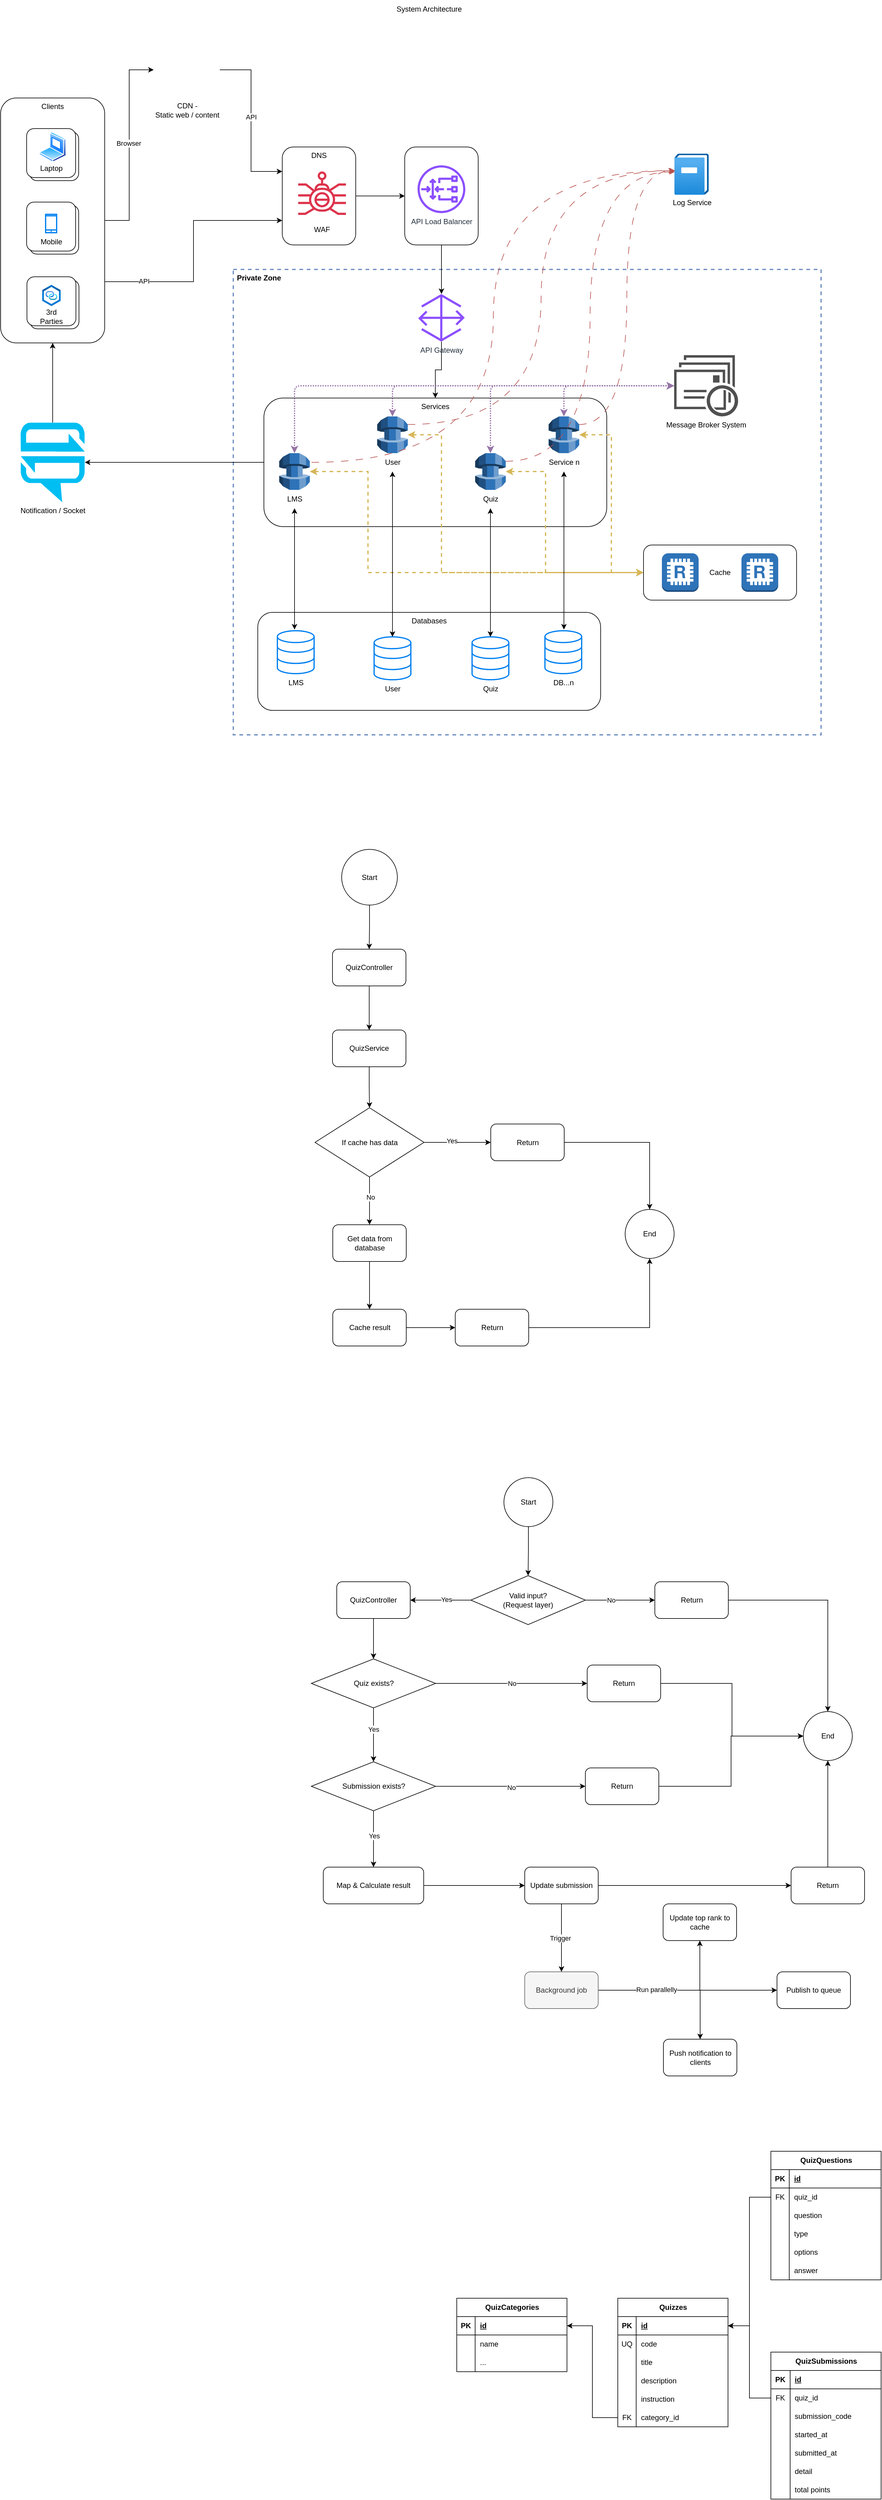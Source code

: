 <mxfile version="24.7.16">
  <diagram name="Page-1" id="okymtJPq7D7ICpJTX9z9">
    <mxGraphModel dx="1536" dy="871" grid="0" gridSize="10" guides="1" tooltips="1" connect="1" arrows="1" fold="1" page="0" pageScale="1" pageWidth="1100" pageHeight="850" math="0" shadow="0">
      <root>
        <mxCell id="0" />
        <mxCell id="1" parent="0" />
        <mxCell id="PFlNqqRjb3YIv1wO_MGC-93" value="Private Zone" style="rounded=0;whiteSpace=wrap;html=1;dashed=1;fillColor=none;strokeColor=#6c8ebf;strokeWidth=2;verticalAlign=top;align=left;fontStyle=1;spacingLeft=4;" parent="1" vertex="1">
          <mxGeometry x="440" y="480" width="960" height="760" as="geometry" />
        </mxCell>
        <mxCell id="PFlNqqRjb3YIv1wO_MGC-90" value="" style="group" parent="1" vertex="1" connectable="0">
          <mxGeometry x="490" y="690" width="560" height="210" as="geometry" />
        </mxCell>
        <mxCell id="PFlNqqRjb3YIv1wO_MGC-64" value="Services" style="rounded=1;whiteSpace=wrap;html=1;verticalAlign=top;container=0;" parent="PFlNqqRjb3YIv1wO_MGC-90" vertex="1">
          <mxGeometry width="560" height="210" as="geometry" />
        </mxCell>
        <mxCell id="PFlNqqRjb3YIv1wO_MGC-47" value="" style="outlineConnect=0;dashed=0;verticalLabelPosition=bottom;verticalAlign=top;align=center;html=1;shape=mxgraph.aws3.database_migration_service;fillColor=#2E73B8;gradientColor=none;container=0;" parent="PFlNqqRjb3YIv1wO_MGC-90" vertex="1">
          <mxGeometry x="465" y="30" width="50" height="60" as="geometry" />
        </mxCell>
        <mxCell id="PFlNqqRjb3YIv1wO_MGC-48" value="Service n" style="text;html=1;align=center;verticalAlign=middle;resizable=0;points=[];autosize=1;strokeColor=none;fillColor=none;container=0;" parent="PFlNqqRjb3YIv1wO_MGC-90" vertex="1">
          <mxGeometry x="455" y="90" width="70" height="30" as="geometry" />
        </mxCell>
        <mxCell id="PFlNqqRjb3YIv1wO_MGC-51" value="" style="outlineConnect=0;dashed=0;verticalLabelPosition=bottom;verticalAlign=top;align=center;html=1;shape=mxgraph.aws3.database_migration_service;fillColor=#2E73B8;gradientColor=none;container=0;" parent="PFlNqqRjb3YIv1wO_MGC-90" vertex="1">
          <mxGeometry x="185" y="30" width="50" height="60" as="geometry" />
        </mxCell>
        <mxCell id="PFlNqqRjb3YIv1wO_MGC-52" value="User" style="text;html=1;align=center;verticalAlign=middle;resizable=0;points=[];autosize=1;strokeColor=none;fillColor=none;container=0;" parent="PFlNqqRjb3YIv1wO_MGC-90" vertex="1">
          <mxGeometry x="185" y="90" width="50" height="30" as="geometry" />
        </mxCell>
        <mxCell id="PFlNqqRjb3YIv1wO_MGC-54" value="" style="outlineConnect=0;dashed=0;verticalLabelPosition=bottom;verticalAlign=top;align=center;html=1;shape=mxgraph.aws3.database_migration_service;fillColor=#2E73B8;gradientColor=none;container=0;" parent="PFlNqqRjb3YIv1wO_MGC-90" vertex="1">
          <mxGeometry x="345" y="90" width="50" height="60" as="geometry" />
        </mxCell>
        <mxCell id="PFlNqqRjb3YIv1wO_MGC-55" value="Quiz" style="text;html=1;align=center;verticalAlign=middle;resizable=0;points=[];autosize=1;strokeColor=none;fillColor=none;container=0;" parent="PFlNqqRjb3YIv1wO_MGC-90" vertex="1">
          <mxGeometry x="345" y="150" width="50" height="30" as="geometry" />
        </mxCell>
        <mxCell id="PFlNqqRjb3YIv1wO_MGC-58" value="" style="outlineConnect=0;dashed=0;verticalLabelPosition=bottom;verticalAlign=top;align=center;html=1;shape=mxgraph.aws3.database_migration_service;fillColor=#2E73B8;gradientColor=none;container=0;" parent="PFlNqqRjb3YIv1wO_MGC-90" vertex="1">
          <mxGeometry x="25" y="90" width="50" height="60" as="geometry" />
        </mxCell>
        <mxCell id="PFlNqqRjb3YIv1wO_MGC-59" value="LMS" style="text;html=1;align=center;verticalAlign=middle;resizable=0;points=[];autosize=1;strokeColor=none;fillColor=none;container=0;" parent="PFlNqqRjb3YIv1wO_MGC-90" vertex="1">
          <mxGeometry x="25" y="150" width="50" height="30" as="geometry" />
        </mxCell>
        <mxCell id="PFlNqqRjb3YIv1wO_MGC-25" style="edgeStyle=orthogonalEdgeStyle;rounded=0;orthogonalLoop=1;jettySize=auto;html=1;entryX=0;entryY=0.5;entryDx=0;entryDy=0;" parent="1" source="PFlNqqRjb3YIv1wO_MGC-1" target="PFlNqqRjb3YIv1wO_MGC-22" edge="1">
          <mxGeometry relative="1" as="geometry" />
        </mxCell>
        <mxCell id="PFlNqqRjb3YIv1wO_MGC-26" value="Browser" style="edgeLabel;html=1;align=center;verticalAlign=middle;resizable=0;points=[];" parent="PFlNqqRjb3YIv1wO_MGC-25" vertex="1" connectable="0">
          <mxGeometry x="0.02" y="1" relative="1" as="geometry">
            <mxPoint as="offset" />
          </mxGeometry>
        </mxCell>
        <mxCell id="PFlNqqRjb3YIv1wO_MGC-27" style="edgeStyle=orthogonalEdgeStyle;rounded=0;orthogonalLoop=1;jettySize=auto;html=1;entryX=0;entryY=0.75;entryDx=0;entryDy=0;exitX=1;exitY=0.75;exitDx=0;exitDy=0;" parent="1" source="PFlNqqRjb3YIv1wO_MGC-1" target="PFlNqqRjb3YIv1wO_MGC-18" edge="1">
          <mxGeometry relative="1" as="geometry" />
        </mxCell>
        <mxCell id="PFlNqqRjb3YIv1wO_MGC-28" value="API" style="edgeLabel;html=1;align=center;verticalAlign=middle;resizable=0;points=[];" parent="PFlNqqRjb3YIv1wO_MGC-27" vertex="1" connectable="0">
          <mxGeometry x="-0.674" y="4" relative="1" as="geometry">
            <mxPoint y="3" as="offset" />
          </mxGeometry>
        </mxCell>
        <mxCell id="PFlNqqRjb3YIv1wO_MGC-2" value="System Architecture" style="text;html=1;align=center;verticalAlign=middle;whiteSpace=wrap;rounded=0;" parent="1" vertex="1">
          <mxGeometry x="600" y="40" width="320" height="30" as="geometry" />
        </mxCell>
        <mxCell id="PFlNqqRjb3YIv1wO_MGC-29" style="edgeStyle=orthogonalEdgeStyle;rounded=0;orthogonalLoop=1;jettySize=auto;html=1;entryX=0;entryY=0.25;entryDx=0;entryDy=0;" parent="1" source="PFlNqqRjb3YIv1wO_MGC-22" target="PFlNqqRjb3YIv1wO_MGC-18" edge="1">
          <mxGeometry relative="1" as="geometry" />
        </mxCell>
        <mxCell id="PFlNqqRjb3YIv1wO_MGC-30" value="API" style="edgeLabel;html=1;align=center;verticalAlign=middle;resizable=0;points=[];" parent="PFlNqqRjb3YIv1wO_MGC-29" vertex="1" connectable="0">
          <mxGeometry x="-0.044" relative="1" as="geometry">
            <mxPoint as="offset" />
          </mxGeometry>
        </mxCell>
        <mxCell id="PFlNqqRjb3YIv1wO_MGC-31" value="" style="group" parent="1" vertex="1" connectable="0">
          <mxGeometry x="520" y="280" width="120" height="160" as="geometry" />
        </mxCell>
        <mxCell id="PFlNqqRjb3YIv1wO_MGC-18" value="DNS" style="rounded=1;whiteSpace=wrap;html=1;verticalAlign=top;" parent="PFlNqqRjb3YIv1wO_MGC-31" vertex="1">
          <mxGeometry width="120" height="160" as="geometry" />
        </mxCell>
        <mxCell id="PFlNqqRjb3YIv1wO_MGC-19" value="" style="sketch=0;outlineConnect=0;fontColor=#232F3E;gradientColor=none;fillColor=#DD344C;strokeColor=none;dashed=0;verticalLabelPosition=bottom;verticalAlign=top;align=center;html=1;fontSize=12;fontStyle=0;aspect=fixed;pointerEvents=1;shape=mxgraph.aws4.waf_bad_bot;" parent="PFlNqqRjb3YIv1wO_MGC-31" vertex="1">
          <mxGeometry x="26" y="40" width="78" height="71" as="geometry" />
        </mxCell>
        <mxCell id="PFlNqqRjb3YIv1wO_MGC-20" value="WAF" style="text;html=1;align=center;verticalAlign=middle;whiteSpace=wrap;rounded=0;" parent="PFlNqqRjb3YIv1wO_MGC-31" vertex="1">
          <mxGeometry x="35" y="120" width="60" height="30" as="geometry" />
        </mxCell>
        <mxCell id="PFlNqqRjb3YIv1wO_MGC-32" value="" style="group" parent="1" vertex="1" connectable="0">
          <mxGeometry x="290" y="100" width="150" height="140" as="geometry" />
        </mxCell>
        <mxCell id="PFlNqqRjb3YIv1wO_MGC-22" value="" style="shape=image;html=1;verticalAlign=top;verticalLabelPosition=bottom;labelBackgroundColor=#ffffff;imageAspect=0;aspect=fixed;image=https://cdn2.iconfinder.com/data/icons/whcompare-isometric-web-hosting-servers/50/connected-globe-128.png;container=0;" parent="PFlNqqRjb3YIv1wO_MGC-32" vertex="1">
          <mxGeometry x="20" width="108" height="108" as="geometry" />
        </mxCell>
        <mxCell id="PFlNqqRjb3YIv1wO_MGC-23" value="CDN -&lt;div&gt;Static web / content&lt;/div&gt;" style="text;html=1;align=center;verticalAlign=middle;whiteSpace=wrap;rounded=0;container=0;" parent="PFlNqqRjb3YIv1wO_MGC-32" vertex="1">
          <mxGeometry y="100" width="150" height="40" as="geometry" />
        </mxCell>
        <mxCell id="PFlNqqRjb3YIv1wO_MGC-40" value="" style="group" parent="1" vertex="1" connectable="0">
          <mxGeometry x="60" y="200" width="170" height="400" as="geometry" />
        </mxCell>
        <mxCell id="PFlNqqRjb3YIv1wO_MGC-1" value="Clients" style="rounded=1;whiteSpace=wrap;html=1;verticalAlign=top;align=center;" parent="PFlNqqRjb3YIv1wO_MGC-40" vertex="1">
          <mxGeometry width="170" height="400" as="geometry" />
        </mxCell>
        <mxCell id="PFlNqqRjb3YIv1wO_MGC-16" value="" style="group" parent="PFlNqqRjb3YIv1wO_MGC-40" vertex="1" connectable="0">
          <mxGeometry x="42.5" y="50" width="85" height="85" as="geometry" />
        </mxCell>
        <mxCell id="PFlNqqRjb3YIv1wO_MGC-5" value="" style="rounded=1;whiteSpace=wrap;html=1;" parent="PFlNqqRjb3YIv1wO_MGC-16" vertex="1">
          <mxGeometry x="5" y="5" width="80" height="80" as="geometry" />
        </mxCell>
        <mxCell id="PFlNqqRjb3YIv1wO_MGC-3" value="" style="rounded=1;whiteSpace=wrap;html=1;" parent="PFlNqqRjb3YIv1wO_MGC-16" vertex="1">
          <mxGeometry width="80" height="80" as="geometry" />
        </mxCell>
        <mxCell id="PFlNqqRjb3YIv1wO_MGC-4" value="" style="image;aspect=fixed;perimeter=ellipsePerimeter;html=1;align=center;shadow=0;dashed=0;spacingTop=3;image=img/lib/active_directory/laptop_client.svg;" parent="PFlNqqRjb3YIv1wO_MGC-16" vertex="1">
          <mxGeometry x="20" y="5" width="45" height="50" as="geometry" />
        </mxCell>
        <mxCell id="PFlNqqRjb3YIv1wO_MGC-6" value="Laptop" style="text;html=1;align=center;verticalAlign=middle;whiteSpace=wrap;rounded=0;" parent="PFlNqqRjb3YIv1wO_MGC-16" vertex="1">
          <mxGeometry x="10" y="50" width="60" height="30" as="geometry" />
        </mxCell>
        <mxCell id="PFlNqqRjb3YIv1wO_MGC-17" value="" style="group" parent="PFlNqqRjb3YIv1wO_MGC-40" vertex="1" connectable="0">
          <mxGeometry x="42.5" y="170" width="85" height="85" as="geometry" />
        </mxCell>
        <mxCell id="PFlNqqRjb3YIv1wO_MGC-11" value="" style="rounded=1;whiteSpace=wrap;html=1;" parent="PFlNqqRjb3YIv1wO_MGC-17" vertex="1">
          <mxGeometry x="5" y="5" width="80" height="80" as="geometry" />
        </mxCell>
        <mxCell id="PFlNqqRjb3YIv1wO_MGC-12" value="" style="rounded=1;whiteSpace=wrap;html=1;" parent="PFlNqqRjb3YIv1wO_MGC-17" vertex="1">
          <mxGeometry width="80" height="80" as="geometry" />
        </mxCell>
        <mxCell id="PFlNqqRjb3YIv1wO_MGC-14" value="Mobile" style="text;html=1;align=center;verticalAlign=middle;whiteSpace=wrap;rounded=0;" parent="PFlNqqRjb3YIv1wO_MGC-17" vertex="1">
          <mxGeometry x="10" y="50" width="60" height="30" as="geometry" />
        </mxCell>
        <mxCell id="PFlNqqRjb3YIv1wO_MGC-15" value="" style="html=1;verticalLabelPosition=bottom;align=center;labelBackgroundColor=#ffffff;verticalAlign=top;strokeWidth=2;strokeColor=#0080F0;shadow=0;dashed=0;shape=mxgraph.ios7.icons.smartphone;" parent="PFlNqqRjb3YIv1wO_MGC-17" vertex="1">
          <mxGeometry x="31" y="20" width="18" height="30" as="geometry" />
        </mxCell>
        <mxCell id="PFlNqqRjb3YIv1wO_MGC-33" value="" style="group" parent="PFlNqqRjb3YIv1wO_MGC-40" vertex="1" connectable="0">
          <mxGeometry x="43" y="292" width="85" height="85" as="geometry" />
        </mxCell>
        <mxCell id="PFlNqqRjb3YIv1wO_MGC-34" value="" style="rounded=1;whiteSpace=wrap;html=1;" parent="PFlNqqRjb3YIv1wO_MGC-33" vertex="1">
          <mxGeometry x="5" y="5" width="80" height="80" as="geometry" />
        </mxCell>
        <mxCell id="PFlNqqRjb3YIv1wO_MGC-35" value="" style="rounded=1;whiteSpace=wrap;html=1;" parent="PFlNqqRjb3YIv1wO_MGC-33" vertex="1">
          <mxGeometry width="80" height="80" as="geometry" />
        </mxCell>
        <mxCell id="PFlNqqRjb3YIv1wO_MGC-36" value="3rd Parties" style="text;html=1;align=center;verticalAlign=middle;whiteSpace=wrap;rounded=0;" parent="PFlNqqRjb3YIv1wO_MGC-33" vertex="1">
          <mxGeometry x="10" y="50" width="60" height="30" as="geometry" />
        </mxCell>
        <mxCell id="PFlNqqRjb3YIv1wO_MGC-39" value="" style="image;aspect=fixed;html=1;points=[];align=center;fontSize=12;image=img/lib/azure2/networking/Private_Link_Hub.svg;" parent="PFlNqqRjb3YIv1wO_MGC-33" vertex="1">
          <mxGeometry x="24.86" y="13" width="30.27" height="35" as="geometry" />
        </mxCell>
        <mxCell id="PFlNqqRjb3YIv1wO_MGC-44" style="edgeStyle=orthogonalEdgeStyle;rounded=0;orthogonalLoop=1;jettySize=auto;html=1;entryX=0;entryY=0.5;entryDx=0;entryDy=0;" parent="1" source="PFlNqqRjb3YIv1wO_MGC-18" target="PFlNqqRjb3YIv1wO_MGC-42" edge="1">
          <mxGeometry relative="1" as="geometry" />
        </mxCell>
        <mxCell id="PFlNqqRjb3YIv1wO_MGC-45" value="" style="group" parent="1" vertex="1" connectable="0">
          <mxGeometry x="720" y="280" width="120" height="160" as="geometry" />
        </mxCell>
        <mxCell id="PFlNqqRjb3YIv1wO_MGC-42" value="" style="rounded=1;whiteSpace=wrap;html=1;" parent="PFlNqqRjb3YIv1wO_MGC-45" vertex="1">
          <mxGeometry width="120" height="160" as="geometry" />
        </mxCell>
        <mxCell id="PFlNqqRjb3YIv1wO_MGC-41" value="API Load Balancer" style="sketch=0;outlineConnect=0;fontColor=#232F3E;gradientColor=none;fillColor=#8C4FFF;strokeColor=none;dashed=0;verticalLabelPosition=bottom;verticalAlign=top;align=center;html=1;fontSize=12;fontStyle=0;aspect=fixed;pointerEvents=1;shape=mxgraph.aws4.gateway_load_balancer;" parent="PFlNqqRjb3YIv1wO_MGC-45" vertex="1">
          <mxGeometry x="21" y="30" width="78" height="78" as="geometry" />
        </mxCell>
        <mxCell id="PFlNqqRjb3YIv1wO_MGC-80" style="edgeStyle=orthogonalEdgeStyle;rounded=0;orthogonalLoop=1;jettySize=auto;html=1;entryX=0.5;entryY=0;entryDx=0;entryDy=0;" parent="1" source="PFlNqqRjb3YIv1wO_MGC-46" target="PFlNqqRjb3YIv1wO_MGC-64" edge="1">
          <mxGeometry relative="1" as="geometry" />
        </mxCell>
        <mxCell id="PFlNqqRjb3YIv1wO_MGC-46" value="API Gateway" style="sketch=0;outlineConnect=0;fontColor=#232F3E;gradientColor=none;fillColor=#8C4FFF;strokeColor=none;dashed=0;verticalLabelPosition=bottom;verticalAlign=top;align=center;html=1;fontSize=12;fontStyle=0;aspect=fixed;pointerEvents=1;shape=mxgraph.aws4.gateway;" parent="1" vertex="1">
          <mxGeometry x="742" y="520" width="76" height="78" as="geometry" />
        </mxCell>
        <mxCell id="PFlNqqRjb3YIv1wO_MGC-60" style="edgeStyle=orthogonalEdgeStyle;rounded=0;orthogonalLoop=1;jettySize=auto;html=1;" parent="1" source="PFlNqqRjb3YIv1wO_MGC-42" target="PFlNqqRjb3YIv1wO_MGC-46" edge="1">
          <mxGeometry relative="1" as="geometry" />
        </mxCell>
        <mxCell id="PFlNqqRjb3YIv1wO_MGC-85" style="edgeStyle=orthogonalEdgeStyle;rounded=0;orthogonalLoop=1;jettySize=auto;html=1;entryX=0;entryY=0.5;entryDx=0;entryDy=0;fillColor=#fff2cc;strokeColor=#d6b656;dashed=1;strokeWidth=2;startArrow=classic;startFill=1;" parent="1" source="PFlNqqRjb3YIv1wO_MGC-47" target="PFlNqqRjb3YIv1wO_MGC-62" edge="1">
          <mxGeometry relative="1" as="geometry" />
        </mxCell>
        <mxCell id="PFlNqqRjb3YIv1wO_MGC-86" style="edgeStyle=orthogonalEdgeStyle;rounded=0;orthogonalLoop=1;jettySize=auto;html=1;entryX=0;entryY=0.5;entryDx=0;entryDy=0;dashed=1;fillColor=#fff2cc;strokeColor=#d6b656;strokeWidth=2;startArrow=classic;startFill=1;" parent="1" source="PFlNqqRjb3YIv1wO_MGC-54" target="PFlNqqRjb3YIv1wO_MGC-62" edge="1">
          <mxGeometry relative="1" as="geometry">
            <Array as="points">
              <mxPoint x="950" y="810" />
              <mxPoint x="950" y="975" />
            </Array>
          </mxGeometry>
        </mxCell>
        <mxCell id="PFlNqqRjb3YIv1wO_MGC-87" style="edgeStyle=orthogonalEdgeStyle;rounded=0;orthogonalLoop=1;jettySize=auto;html=1;entryX=0;entryY=0.5;entryDx=0;entryDy=0;dashed=1;fillColor=#fff2cc;strokeColor=#d6b656;strokeWidth=2;startArrow=classic;startFill=1;" parent="1" source="PFlNqqRjb3YIv1wO_MGC-51" target="PFlNqqRjb3YIv1wO_MGC-62" edge="1">
          <mxGeometry relative="1" as="geometry">
            <Array as="points">
              <mxPoint x="780" y="750" />
              <mxPoint x="780" y="975" />
            </Array>
          </mxGeometry>
        </mxCell>
        <mxCell id="PFlNqqRjb3YIv1wO_MGC-88" style="edgeStyle=orthogonalEdgeStyle;rounded=0;orthogonalLoop=1;jettySize=auto;html=1;entryX=0;entryY=0.5;entryDx=0;entryDy=0;dashed=1;fillColor=#fff2cc;strokeColor=#d6b656;curved=0;strokeWidth=2;startArrow=classic;startFill=1;" parent="1" source="PFlNqqRjb3YIv1wO_MGC-58" target="PFlNqqRjb3YIv1wO_MGC-62" edge="1">
          <mxGeometry relative="1" as="geometry">
            <Array as="points">
              <mxPoint x="660" y="810" />
              <mxPoint x="660" y="975" />
            </Array>
          </mxGeometry>
        </mxCell>
        <mxCell id="PFlNqqRjb3YIv1wO_MGC-89" value="" style="group" parent="1" vertex="1" connectable="0">
          <mxGeometry x="480" y="1040" width="560" height="160" as="geometry" />
        </mxCell>
        <mxCell id="PFlNqqRjb3YIv1wO_MGC-67" value="Databases" style="rounded=1;whiteSpace=wrap;html=1;verticalAlign=top;" parent="PFlNqqRjb3YIv1wO_MGC-89" vertex="1">
          <mxGeometry width="560" height="160" as="geometry" />
        </mxCell>
        <mxCell id="PFlNqqRjb3YIv1wO_MGC-70" value="" style="group" parent="PFlNqqRjb3YIv1wO_MGC-89" vertex="1" connectable="0">
          <mxGeometry x="190" y="40" width="60" height="100" as="geometry" />
        </mxCell>
        <mxCell id="PFlNqqRjb3YIv1wO_MGC-68" value="" style="html=1;verticalLabelPosition=bottom;align=center;labelBackgroundColor=#ffffff;verticalAlign=top;strokeWidth=2;strokeColor=#0080F0;shadow=0;dashed=0;shape=mxgraph.ios7.icons.data;" parent="PFlNqqRjb3YIv1wO_MGC-70" vertex="1">
          <mxGeometry width="60" height="70" as="geometry" />
        </mxCell>
        <mxCell id="PFlNqqRjb3YIv1wO_MGC-69" value="User" style="text;html=1;align=center;verticalAlign=middle;resizable=0;points=[];autosize=1;strokeColor=none;fillColor=none;" parent="PFlNqqRjb3YIv1wO_MGC-70" vertex="1">
          <mxGeometry x="5" y="70" width="50" height="30" as="geometry" />
        </mxCell>
        <mxCell id="PFlNqqRjb3YIv1wO_MGC-71" value="" style="group" parent="PFlNqqRjb3YIv1wO_MGC-89" vertex="1" connectable="0">
          <mxGeometry x="32" y="30" width="60" height="100" as="geometry" />
        </mxCell>
        <mxCell id="PFlNqqRjb3YIv1wO_MGC-72" value="" style="html=1;verticalLabelPosition=bottom;align=center;labelBackgroundColor=#ffffff;verticalAlign=top;strokeWidth=2;strokeColor=#0080F0;shadow=0;dashed=0;shape=mxgraph.ios7.icons.data;" parent="PFlNqqRjb3YIv1wO_MGC-71" vertex="1">
          <mxGeometry width="60" height="70" as="geometry" />
        </mxCell>
        <mxCell id="PFlNqqRjb3YIv1wO_MGC-73" value="LMS" style="text;html=1;align=center;verticalAlign=middle;resizable=0;points=[];autosize=1;strokeColor=none;fillColor=none;" parent="PFlNqqRjb3YIv1wO_MGC-71" vertex="1">
          <mxGeometry x="5" y="70" width="50" height="30" as="geometry" />
        </mxCell>
        <mxCell id="PFlNqqRjb3YIv1wO_MGC-74" value="" style="group" parent="PFlNqqRjb3YIv1wO_MGC-89" vertex="1" connectable="0">
          <mxGeometry x="350" y="40" width="60" height="100" as="geometry" />
        </mxCell>
        <mxCell id="PFlNqqRjb3YIv1wO_MGC-75" value="" style="html=1;verticalLabelPosition=bottom;align=center;labelBackgroundColor=#ffffff;verticalAlign=top;strokeWidth=2;strokeColor=#0080F0;shadow=0;dashed=0;shape=mxgraph.ios7.icons.data;" parent="PFlNqqRjb3YIv1wO_MGC-74" vertex="1">
          <mxGeometry width="60" height="70" as="geometry" />
        </mxCell>
        <mxCell id="PFlNqqRjb3YIv1wO_MGC-76" value="Quiz" style="text;html=1;align=center;verticalAlign=middle;resizable=0;points=[];autosize=1;strokeColor=none;fillColor=none;" parent="PFlNqqRjb3YIv1wO_MGC-74" vertex="1">
          <mxGeometry x="5" y="70" width="50" height="30" as="geometry" />
        </mxCell>
        <mxCell id="PFlNqqRjb3YIv1wO_MGC-78" value="" style="html=1;verticalLabelPosition=bottom;align=center;labelBackgroundColor=#ffffff;verticalAlign=top;strokeWidth=2;strokeColor=#0080F0;shadow=0;dashed=0;shape=mxgraph.ios7.icons.data;" parent="PFlNqqRjb3YIv1wO_MGC-89" vertex="1">
          <mxGeometry x="469" y="30" width="60" height="70" as="geometry" />
        </mxCell>
        <mxCell id="PFlNqqRjb3YIv1wO_MGC-79" value="DB...n" style="text;html=1;align=center;verticalAlign=middle;resizable=0;points=[];autosize=1;strokeColor=none;fillColor=none;" parent="PFlNqqRjb3YIv1wO_MGC-89" vertex="1">
          <mxGeometry x="469" y="100" width="60" height="30" as="geometry" />
        </mxCell>
        <mxCell id="PFlNqqRjb3YIv1wO_MGC-83" style="edgeStyle=orthogonalEdgeStyle;rounded=0;orthogonalLoop=1;jettySize=auto;html=1;startArrow=classic;startFill=1;" parent="1" source="PFlNqqRjb3YIv1wO_MGC-55" target="PFlNqqRjb3YIv1wO_MGC-75" edge="1">
          <mxGeometry relative="1" as="geometry" />
        </mxCell>
        <mxCell id="PFlNqqRjb3YIv1wO_MGC-84" style="edgeStyle=orthogonalEdgeStyle;rounded=0;orthogonalLoop=1;jettySize=auto;html=1;entryX=0.517;entryY=-0.029;entryDx=0;entryDy=0;entryPerimeter=0;startArrow=classic;startFill=1;" parent="1" source="PFlNqqRjb3YIv1wO_MGC-48" target="PFlNqqRjb3YIv1wO_MGC-78" edge="1">
          <mxGeometry relative="1" as="geometry" />
        </mxCell>
        <mxCell id="PFlNqqRjb3YIv1wO_MGC-82" style="edgeStyle=orthogonalEdgeStyle;rounded=0;orthogonalLoop=1;jettySize=auto;html=1;entryX=0.5;entryY=0;entryDx=0;entryDy=0;entryPerimeter=0;startArrow=classic;startFill=1;" parent="1" source="PFlNqqRjb3YIv1wO_MGC-52" target="PFlNqqRjb3YIv1wO_MGC-68" edge="1">
          <mxGeometry relative="1" as="geometry" />
        </mxCell>
        <mxCell id="PFlNqqRjb3YIv1wO_MGC-81" style="edgeStyle=orthogonalEdgeStyle;rounded=0;orthogonalLoop=1;jettySize=auto;html=1;entryX=0.467;entryY=-0.029;entryDx=0;entryDy=0;entryPerimeter=0;startArrow=classic;startFill=1;" parent="1" source="PFlNqqRjb3YIv1wO_MGC-59" target="PFlNqqRjb3YIv1wO_MGC-72" edge="1">
          <mxGeometry relative="1" as="geometry" />
        </mxCell>
        <mxCell id="PFlNqqRjb3YIv1wO_MGC-92" value="" style="group" parent="1" vertex="1" connectable="0">
          <mxGeometry x="1110" y="930" width="250" height="90" as="geometry" />
        </mxCell>
        <mxCell id="PFlNqqRjb3YIv1wO_MGC-62" value="Cache" style="rounded=1;whiteSpace=wrap;html=1;container=0;" parent="PFlNqqRjb3YIv1wO_MGC-92" vertex="1">
          <mxGeometry width="250" height="90" as="geometry" />
        </mxCell>
        <mxCell id="PFlNqqRjb3YIv1wO_MGC-61" value="" style="outlineConnect=0;dashed=0;verticalLabelPosition=bottom;verticalAlign=top;align=center;html=1;shape=mxgraph.aws3.redis;fillColor=#2E73B8;gradientColor=none;container=0;" parent="PFlNqqRjb3YIv1wO_MGC-92" vertex="1">
          <mxGeometry x="30" y="13.5" width="60" height="63" as="geometry" />
        </mxCell>
        <mxCell id="PFlNqqRjb3YIv1wO_MGC-63" value="" style="outlineConnect=0;dashed=0;verticalLabelPosition=bottom;verticalAlign=top;align=center;html=1;shape=mxgraph.aws3.redis;fillColor=#2E73B8;gradientColor=none;container=0;" parent="PFlNqqRjb3YIv1wO_MGC-92" vertex="1">
          <mxGeometry x="160" y="13.5" width="60" height="63" as="geometry" />
        </mxCell>
        <mxCell id="PFlNqqRjb3YIv1wO_MGC-96" style="edgeStyle=orthogonalEdgeStyle;rounded=0;orthogonalLoop=1;jettySize=auto;html=1;entryX=0.5;entryY=1;entryDx=0;entryDy=0;" parent="1" source="PFlNqqRjb3YIv1wO_MGC-94" target="PFlNqqRjb3YIv1wO_MGC-1" edge="1">
          <mxGeometry relative="1" as="geometry" />
        </mxCell>
        <mxCell id="PFlNqqRjb3YIv1wO_MGC-94" value="Notification / Socket" style="verticalLabelPosition=bottom;html=1;verticalAlign=top;align=center;strokeColor=none;fillColor=#00BEF2;shape=mxgraph.azure.notification_hub;pointerEvents=1;" parent="1" vertex="1">
          <mxGeometry x="92.5" y="730" width="105" height="130" as="geometry" />
        </mxCell>
        <mxCell id="PFlNqqRjb3YIv1wO_MGC-95" style="edgeStyle=orthogonalEdgeStyle;rounded=0;orthogonalLoop=1;jettySize=auto;html=1;entryX=1;entryY=0.5;entryDx=0;entryDy=0;entryPerimeter=0;" parent="1" source="PFlNqqRjb3YIv1wO_MGC-64" target="PFlNqqRjb3YIv1wO_MGC-94" edge="1">
          <mxGeometry relative="1" as="geometry" />
        </mxCell>
        <mxCell id="PFlNqqRjb3YIv1wO_MGC-98" value="Message Broker System" style="sketch=0;pointerEvents=1;shadow=0;dashed=0;html=1;strokeColor=none;fillColor=#505050;labelPosition=center;verticalLabelPosition=bottom;verticalAlign=top;outlineConnect=0;align=center;shape=mxgraph.office.communications.queue_viewer;" parent="1" vertex="1">
          <mxGeometry x="1160" y="620" width="104.5" height="100" as="geometry" />
        </mxCell>
        <mxCell id="PFlNqqRjb3YIv1wO_MGC-101" style="edgeStyle=orthogonalEdgeStyle;rounded=1;orthogonalLoop=1;jettySize=auto;html=1;entryX=0.5;entryY=0;entryDx=0;entryDy=0;entryPerimeter=0;curved=0;startArrow=classic;startFill=1;strokeWidth=2;fillColor=#e1d5e7;strokeColor=#9673a6;dashed=1;dashPattern=1 1;" parent="1" source="PFlNqqRjb3YIv1wO_MGC-98" target="PFlNqqRjb3YIv1wO_MGC-47" edge="1">
          <mxGeometry relative="1" as="geometry" />
        </mxCell>
        <mxCell id="PFlNqqRjb3YIv1wO_MGC-102" style="edgeStyle=orthogonalEdgeStyle;rounded=1;orthogonalLoop=1;jettySize=auto;html=1;entryX=0.5;entryY=0;entryDx=0;entryDy=0;entryPerimeter=0;curved=0;startArrow=classic;startFill=1;strokeWidth=2;fillColor=#e1d5e7;strokeColor=#9673a6;dashed=1;dashPattern=1 1;" parent="1" source="PFlNqqRjb3YIv1wO_MGC-98" target="PFlNqqRjb3YIv1wO_MGC-54" edge="1">
          <mxGeometry relative="1" as="geometry" />
        </mxCell>
        <mxCell id="PFlNqqRjb3YIv1wO_MGC-103" style="edgeStyle=orthogonalEdgeStyle;rounded=1;orthogonalLoop=1;jettySize=auto;html=1;entryX=0.5;entryY=0;entryDx=0;entryDy=0;entryPerimeter=0;curved=0;startArrow=classic;startFill=1;strokeWidth=2;fillColor=#e1d5e7;strokeColor=#9673a6;dashed=1;dashPattern=1 1;" parent="1" source="PFlNqqRjb3YIv1wO_MGC-98" target="PFlNqqRjb3YIv1wO_MGC-51" edge="1">
          <mxGeometry relative="1" as="geometry" />
        </mxCell>
        <mxCell id="PFlNqqRjb3YIv1wO_MGC-104" style="edgeStyle=orthogonalEdgeStyle;rounded=1;orthogonalLoop=1;jettySize=auto;html=1;entryX=0.5;entryY=0;entryDx=0;entryDy=0;entryPerimeter=0;curved=0;startArrow=classic;startFill=1;strokeWidth=2;fillColor=#e1d5e7;strokeColor=#9673a6;dashed=1;dashPattern=1 1;" parent="1" source="PFlNqqRjb3YIv1wO_MGC-98" target="PFlNqqRjb3YIv1wO_MGC-58" edge="1">
          <mxGeometry relative="1" as="geometry" />
        </mxCell>
        <mxCell id="PFlNqqRjb3YIv1wO_MGC-107" value="" style="group" parent="1" vertex="1" connectable="0">
          <mxGeometry x="1148" y="291" width="81" height="93" as="geometry" />
        </mxCell>
        <mxCell id="PFlNqqRjb3YIv1wO_MGC-105" value="" style="image;aspect=fixed;html=1;points=[];align=center;fontSize=12;image=img/lib/azure2/management_governance/Activity_Log.svg;" parent="PFlNqqRjb3YIv1wO_MGC-107" vertex="1">
          <mxGeometry x="12.5" width="56.0" height="67" as="geometry" />
        </mxCell>
        <mxCell id="PFlNqqRjb3YIv1wO_MGC-106" value="Log Service" style="text;html=1;align=center;verticalAlign=middle;resizable=0;points=[];autosize=1;strokeColor=none;fillColor=none;" parent="PFlNqqRjb3YIv1wO_MGC-107" vertex="1">
          <mxGeometry y="67" width="81" height="26" as="geometry" />
        </mxCell>
        <mxCell id="PFlNqqRjb3YIv1wO_MGC-109" style="edgeStyle=orthogonalEdgeStyle;rounded=0;orthogonalLoop=1;jettySize=auto;html=1;entryX=0.009;entryY=0.443;entryDx=0;entryDy=0;entryPerimeter=0;curved=1;dashed=1;dashPattern=12 12;exitX=1;exitY=0.22;exitDx=0;exitDy=0;exitPerimeter=0;strokeWidth=1;fillColor=#f8cecc;strokeColor=#b85450;" parent="1" source="PFlNqqRjb3YIv1wO_MGC-54" target="PFlNqqRjb3YIv1wO_MGC-105" edge="1">
          <mxGeometry relative="1" as="geometry" />
        </mxCell>
        <mxCell id="PFlNqqRjb3YIv1wO_MGC-110" style="edgeStyle=orthogonalEdgeStyle;rounded=0;orthogonalLoop=1;jettySize=auto;html=1;entryX=0.009;entryY=0.418;entryDx=0;entryDy=0;entryPerimeter=0;curved=1;dashed=1;dashPattern=12 12;exitX=1;exitY=0.22;exitDx=0;exitDy=0;exitPerimeter=0;strokeWidth=1;fillColor=#f8cecc;strokeColor=#b85450;" parent="1" source="PFlNqqRjb3YIv1wO_MGC-47" target="PFlNqqRjb3YIv1wO_MGC-105" edge="1">
          <mxGeometry relative="1" as="geometry" />
        </mxCell>
        <mxCell id="PFlNqqRjb3YIv1wO_MGC-111" style="edgeStyle=orthogonalEdgeStyle;rounded=0;orthogonalLoop=1;jettySize=auto;html=1;entryX=0.018;entryY=0.413;entryDx=0;entryDy=0;entryPerimeter=0;curved=1;dashed=1;dashPattern=12 12;exitX=1;exitY=0.22;exitDx=0;exitDy=0;exitPerimeter=0;strokeWidth=1;fillColor=#f8cecc;strokeColor=#b85450;" parent="1" source="PFlNqqRjb3YIv1wO_MGC-51" target="PFlNqqRjb3YIv1wO_MGC-105" edge="1">
          <mxGeometry relative="1" as="geometry" />
        </mxCell>
        <mxCell id="PFlNqqRjb3YIv1wO_MGC-112" style="edgeStyle=orthogonalEdgeStyle;rounded=0;orthogonalLoop=1;jettySize=auto;html=1;entryX=-0.015;entryY=0.413;entryDx=0;entryDy=0;entryPerimeter=0;curved=1;dashed=1;dashPattern=12 12;strokeWidth=1;fillColor=#f8cecc;strokeColor=#b85450;" parent="1" target="PFlNqqRjb3YIv1wO_MGC-105" edge="1">
          <mxGeometry relative="1" as="geometry">
            <mxPoint x="568" y="795" as="sourcePoint" />
          </mxGeometry>
        </mxCell>
        <mxCell id="U3q-_sUOoWk1TqUGOZOI-4" value="" style="edgeStyle=orthogonalEdgeStyle;rounded=0;orthogonalLoop=1;jettySize=auto;html=1;" edge="1" parent="1" source="U3q-_sUOoWk1TqUGOZOI-1" target="U3q-_sUOoWk1TqUGOZOI-2">
          <mxGeometry relative="1" as="geometry" />
        </mxCell>
        <mxCell id="U3q-_sUOoWk1TqUGOZOI-1" value="Start" style="ellipse;whiteSpace=wrap;html=1;aspect=fixed;" vertex="1" parent="1">
          <mxGeometry x="617" y="1427" width="91" height="91" as="geometry" />
        </mxCell>
        <mxCell id="U3q-_sUOoWk1TqUGOZOI-5" value="" style="edgeStyle=orthogonalEdgeStyle;rounded=0;orthogonalLoop=1;jettySize=auto;html=1;" edge="1" parent="1" source="U3q-_sUOoWk1TqUGOZOI-2" target="U3q-_sUOoWk1TqUGOZOI-3">
          <mxGeometry relative="1" as="geometry" />
        </mxCell>
        <mxCell id="U3q-_sUOoWk1TqUGOZOI-2" value="QuizController" style="rounded=1;whiteSpace=wrap;html=1;" vertex="1" parent="1">
          <mxGeometry x="602" y="1590" width="120" height="60" as="geometry" />
        </mxCell>
        <mxCell id="U3q-_sUOoWk1TqUGOZOI-7" value="" style="edgeStyle=orthogonalEdgeStyle;rounded=0;orthogonalLoop=1;jettySize=auto;html=1;" edge="1" parent="1" source="U3q-_sUOoWk1TqUGOZOI-3" target="U3q-_sUOoWk1TqUGOZOI-6">
          <mxGeometry relative="1" as="geometry" />
        </mxCell>
        <mxCell id="U3q-_sUOoWk1TqUGOZOI-3" value="QuizService" style="rounded=1;whiteSpace=wrap;html=1;" vertex="1" parent="1">
          <mxGeometry x="602" y="1722" width="120" height="60" as="geometry" />
        </mxCell>
        <mxCell id="U3q-_sUOoWk1TqUGOZOI-11" value="" style="edgeStyle=orthogonalEdgeStyle;rounded=0;orthogonalLoop=1;jettySize=auto;html=1;" edge="1" parent="1" source="U3q-_sUOoWk1TqUGOZOI-6" target="U3q-_sUOoWk1TqUGOZOI-10">
          <mxGeometry relative="1" as="geometry" />
        </mxCell>
        <mxCell id="U3q-_sUOoWk1TqUGOZOI-16" value="Yes" style="edgeLabel;html=1;align=center;verticalAlign=middle;resizable=0;points=[];" vertex="1" connectable="0" parent="U3q-_sUOoWk1TqUGOZOI-11">
          <mxGeometry x="-0.163" y="3" relative="1" as="geometry">
            <mxPoint as="offset" />
          </mxGeometry>
        </mxCell>
        <mxCell id="U3q-_sUOoWk1TqUGOZOI-15" value="" style="edgeStyle=orthogonalEdgeStyle;rounded=0;orthogonalLoop=1;jettySize=auto;html=1;" edge="1" parent="1" source="U3q-_sUOoWk1TqUGOZOI-6" target="U3q-_sUOoWk1TqUGOZOI-14">
          <mxGeometry relative="1" as="geometry" />
        </mxCell>
        <mxCell id="U3q-_sUOoWk1TqUGOZOI-17" value="No" style="edgeLabel;html=1;align=center;verticalAlign=middle;resizable=0;points=[];" vertex="1" connectable="0" parent="U3q-_sUOoWk1TqUGOZOI-15">
          <mxGeometry x="-0.159" y="1" relative="1" as="geometry">
            <mxPoint as="offset" />
          </mxGeometry>
        </mxCell>
        <mxCell id="U3q-_sUOoWk1TqUGOZOI-6" value="If cache has data" style="rhombus;whiteSpace=wrap;html=1;" vertex="1" parent="1">
          <mxGeometry x="573.5" y="1849" width="178" height="113" as="geometry" />
        </mxCell>
        <mxCell id="U3q-_sUOoWk1TqUGOZOI-13" value="" style="edgeStyle=orthogonalEdgeStyle;rounded=0;orthogonalLoop=1;jettySize=auto;html=1;" edge="1" parent="1" source="U3q-_sUOoWk1TqUGOZOI-10" target="U3q-_sUOoWk1TqUGOZOI-12">
          <mxGeometry relative="1" as="geometry" />
        </mxCell>
        <mxCell id="U3q-_sUOoWk1TqUGOZOI-10" value="Return" style="rounded=1;whiteSpace=wrap;html=1;" vertex="1" parent="1">
          <mxGeometry x="860.5" y="1875.5" width="120" height="60" as="geometry" />
        </mxCell>
        <mxCell id="U3q-_sUOoWk1TqUGOZOI-12" value="End" style="ellipse;whiteSpace=wrap;html=1;rounded=1;" vertex="1" parent="1">
          <mxGeometry x="1080" y="2015" width="80" height="80" as="geometry" />
        </mxCell>
        <mxCell id="U3q-_sUOoWk1TqUGOZOI-19" value="" style="edgeStyle=orthogonalEdgeStyle;rounded=0;orthogonalLoop=1;jettySize=auto;html=1;" edge="1" parent="1" source="U3q-_sUOoWk1TqUGOZOI-14" target="U3q-_sUOoWk1TqUGOZOI-18">
          <mxGeometry relative="1" as="geometry" />
        </mxCell>
        <mxCell id="U3q-_sUOoWk1TqUGOZOI-14" value="Get data from database" style="rounded=1;whiteSpace=wrap;html=1;" vertex="1" parent="1">
          <mxGeometry x="602.5" y="2040" width="120" height="60" as="geometry" />
        </mxCell>
        <mxCell id="U3q-_sUOoWk1TqUGOZOI-21" value="" style="edgeStyle=orthogonalEdgeStyle;rounded=0;orthogonalLoop=1;jettySize=auto;html=1;" edge="1" parent="1" source="U3q-_sUOoWk1TqUGOZOI-18" target="U3q-_sUOoWk1TqUGOZOI-20">
          <mxGeometry relative="1" as="geometry" />
        </mxCell>
        <mxCell id="U3q-_sUOoWk1TqUGOZOI-18" value="Cache result" style="rounded=1;whiteSpace=wrap;html=1;" vertex="1" parent="1">
          <mxGeometry x="602.5" y="2178" width="120" height="60" as="geometry" />
        </mxCell>
        <mxCell id="U3q-_sUOoWk1TqUGOZOI-22" style="edgeStyle=orthogonalEdgeStyle;rounded=0;orthogonalLoop=1;jettySize=auto;html=1;entryX=0.5;entryY=1;entryDx=0;entryDy=0;" edge="1" parent="1" source="U3q-_sUOoWk1TqUGOZOI-20" target="U3q-_sUOoWk1TqUGOZOI-12">
          <mxGeometry relative="1" as="geometry" />
        </mxCell>
        <mxCell id="U3q-_sUOoWk1TqUGOZOI-20" value="Return" style="whiteSpace=wrap;html=1;rounded=1;" vertex="1" parent="1">
          <mxGeometry x="802.5" y="2178" width="120" height="60" as="geometry" />
        </mxCell>
        <mxCell id="U3q-_sUOoWk1TqUGOZOI-25" value="" style="edgeStyle=orthogonalEdgeStyle;rounded=0;orthogonalLoop=1;jettySize=auto;html=1;" edge="1" parent="1" source="U3q-_sUOoWk1TqUGOZOI-23" target="U3q-_sUOoWk1TqUGOZOI-24">
          <mxGeometry relative="1" as="geometry" />
        </mxCell>
        <mxCell id="U3q-_sUOoWk1TqUGOZOI-23" value="Start" style="ellipse;whiteSpace=wrap;html=1;aspect=fixed;" vertex="1" parent="1">
          <mxGeometry x="882" y="2453" width="80" height="80" as="geometry" />
        </mxCell>
        <mxCell id="U3q-_sUOoWk1TqUGOZOI-29" value="" style="edgeStyle=orthogonalEdgeStyle;rounded=0;orthogonalLoop=1;jettySize=auto;html=1;" edge="1" parent="1" source="U3q-_sUOoWk1TqUGOZOI-24" target="U3q-_sUOoWk1TqUGOZOI-28">
          <mxGeometry relative="1" as="geometry" />
        </mxCell>
        <mxCell id="U3q-_sUOoWk1TqUGOZOI-68" value="No" style="edgeLabel;html=1;align=center;verticalAlign=middle;resizable=0;points=[];" vertex="1" connectable="0" parent="U3q-_sUOoWk1TqUGOZOI-29">
          <mxGeometry x="-0.261" relative="1" as="geometry">
            <mxPoint as="offset" />
          </mxGeometry>
        </mxCell>
        <mxCell id="U3q-_sUOoWk1TqUGOZOI-31" value="" style="edgeStyle=orthogonalEdgeStyle;rounded=0;orthogonalLoop=1;jettySize=auto;html=1;" edge="1" parent="1" source="U3q-_sUOoWk1TqUGOZOI-24" target="U3q-_sUOoWk1TqUGOZOI-30">
          <mxGeometry relative="1" as="geometry" />
        </mxCell>
        <mxCell id="U3q-_sUOoWk1TqUGOZOI-69" value="Yes" style="edgeLabel;html=1;align=center;verticalAlign=middle;resizable=0;points=[];" vertex="1" connectable="0" parent="U3q-_sUOoWk1TqUGOZOI-31">
          <mxGeometry x="-0.187" y="-1" relative="1" as="geometry">
            <mxPoint as="offset" />
          </mxGeometry>
        </mxCell>
        <mxCell id="U3q-_sUOoWk1TqUGOZOI-24" value="&lt;div&gt;Valid input?&lt;/div&gt;&lt;div&gt;(Request layer)&lt;/div&gt;" style="rhombus;whiteSpace=wrap;html=1;" vertex="1" parent="1">
          <mxGeometry x="828" y="2613" width="187" height="80" as="geometry" />
        </mxCell>
        <mxCell id="U3q-_sUOoWk1TqUGOZOI-57" style="edgeStyle=orthogonalEdgeStyle;rounded=0;orthogonalLoop=1;jettySize=auto;html=1;entryX=0.5;entryY=0;entryDx=0;entryDy=0;" edge="1" parent="1" source="U3q-_sUOoWk1TqUGOZOI-28" target="U3q-_sUOoWk1TqUGOZOI-54">
          <mxGeometry relative="1" as="geometry" />
        </mxCell>
        <mxCell id="U3q-_sUOoWk1TqUGOZOI-28" value="Return" style="rounded=1;whiteSpace=wrap;html=1;" vertex="1" parent="1">
          <mxGeometry x="1128.5" y="2623" width="120" height="60" as="geometry" />
        </mxCell>
        <mxCell id="U3q-_sUOoWk1TqUGOZOI-35" value="" style="edgeStyle=orthogonalEdgeStyle;rounded=0;orthogonalLoop=1;jettySize=auto;html=1;" edge="1" parent="1" source="U3q-_sUOoWk1TqUGOZOI-30" target="U3q-_sUOoWk1TqUGOZOI-34">
          <mxGeometry relative="1" as="geometry" />
        </mxCell>
        <mxCell id="U3q-_sUOoWk1TqUGOZOI-30" value="QuizController" style="rounded=1;whiteSpace=wrap;html=1;" vertex="1" parent="1">
          <mxGeometry x="609" y="2623" width="120" height="60" as="geometry" />
        </mxCell>
        <mxCell id="U3q-_sUOoWk1TqUGOZOI-37" value="No" style="edgeStyle=orthogonalEdgeStyle;rounded=0;orthogonalLoop=1;jettySize=auto;html=1;" edge="1" parent="1" source="U3q-_sUOoWk1TqUGOZOI-34" target="U3q-_sUOoWk1TqUGOZOI-36">
          <mxGeometry relative="1" as="geometry" />
        </mxCell>
        <mxCell id="U3q-_sUOoWk1TqUGOZOI-39" value="" style="edgeStyle=orthogonalEdgeStyle;rounded=0;orthogonalLoop=1;jettySize=auto;html=1;" edge="1" parent="1" source="U3q-_sUOoWk1TqUGOZOI-34" target="U3q-_sUOoWk1TqUGOZOI-38">
          <mxGeometry relative="1" as="geometry" />
        </mxCell>
        <mxCell id="U3q-_sUOoWk1TqUGOZOI-73" value="Yes" style="edgeLabel;html=1;align=center;verticalAlign=middle;resizable=0;points=[];" vertex="1" connectable="0" parent="U3q-_sUOoWk1TqUGOZOI-39">
          <mxGeometry x="-0.203" relative="1" as="geometry">
            <mxPoint as="offset" />
          </mxGeometry>
        </mxCell>
        <mxCell id="U3q-_sUOoWk1TqUGOZOI-34" value="Quiz exists?" style="rhombus;whiteSpace=wrap;html=1;rounded=0;" vertex="1" parent="1">
          <mxGeometry x="567.5" y="2749" width="203" height="80" as="geometry" />
        </mxCell>
        <mxCell id="U3q-_sUOoWk1TqUGOZOI-55" style="edgeStyle=orthogonalEdgeStyle;rounded=0;orthogonalLoop=1;jettySize=auto;html=1;entryX=0;entryY=0.5;entryDx=0;entryDy=0;" edge="1" parent="1" source="U3q-_sUOoWk1TqUGOZOI-36" target="U3q-_sUOoWk1TqUGOZOI-54">
          <mxGeometry relative="1" as="geometry" />
        </mxCell>
        <mxCell id="U3q-_sUOoWk1TqUGOZOI-36" value="Return" style="rounded=1;whiteSpace=wrap;html=1;" vertex="1" parent="1">
          <mxGeometry x="1018" y="2759" width="120" height="60" as="geometry" />
        </mxCell>
        <mxCell id="U3q-_sUOoWk1TqUGOZOI-43" value="" style="edgeStyle=orthogonalEdgeStyle;rounded=0;orthogonalLoop=1;jettySize=auto;html=1;" edge="1" parent="1" source="U3q-_sUOoWk1TqUGOZOI-38" target="U3q-_sUOoWk1TqUGOZOI-42">
          <mxGeometry relative="1" as="geometry" />
        </mxCell>
        <mxCell id="U3q-_sUOoWk1TqUGOZOI-71" value="No" style="edgeLabel;html=1;align=center;verticalAlign=middle;resizable=0;points=[];" vertex="1" connectable="0" parent="U3q-_sUOoWk1TqUGOZOI-43">
          <mxGeometry x="0.011" y="-2" relative="1" as="geometry">
            <mxPoint as="offset" />
          </mxGeometry>
        </mxCell>
        <mxCell id="U3q-_sUOoWk1TqUGOZOI-49" value="" style="edgeStyle=orthogonalEdgeStyle;rounded=0;orthogonalLoop=1;jettySize=auto;html=1;" edge="1" parent="1" source="U3q-_sUOoWk1TqUGOZOI-38" target="U3q-_sUOoWk1TqUGOZOI-48">
          <mxGeometry relative="1" as="geometry" />
        </mxCell>
        <mxCell id="U3q-_sUOoWk1TqUGOZOI-72" value="Yes" style="edgeLabel;html=1;align=center;verticalAlign=middle;resizable=0;points=[];" vertex="1" connectable="0" parent="U3q-_sUOoWk1TqUGOZOI-49">
          <mxGeometry x="-0.11" y="1" relative="1" as="geometry">
            <mxPoint as="offset" />
          </mxGeometry>
        </mxCell>
        <mxCell id="U3q-_sUOoWk1TqUGOZOI-38" value="Submission exists?" style="rhombus;whiteSpace=wrap;html=1;rounded=0;" vertex="1" parent="1">
          <mxGeometry x="567.5" y="2917" width="203" height="80" as="geometry" />
        </mxCell>
        <mxCell id="U3q-_sUOoWk1TqUGOZOI-56" style="edgeStyle=orthogonalEdgeStyle;rounded=0;orthogonalLoop=1;jettySize=auto;html=1;entryX=0;entryY=0.5;entryDx=0;entryDy=0;" edge="1" parent="1" source="U3q-_sUOoWk1TqUGOZOI-42" target="U3q-_sUOoWk1TqUGOZOI-54">
          <mxGeometry relative="1" as="geometry" />
        </mxCell>
        <mxCell id="U3q-_sUOoWk1TqUGOZOI-42" value="Return" style="rounded=1;whiteSpace=wrap;html=1;" vertex="1" parent="1">
          <mxGeometry x="1015" y="2927" width="120" height="60" as="geometry" />
        </mxCell>
        <mxCell id="U3q-_sUOoWk1TqUGOZOI-51" value="" style="edgeStyle=orthogonalEdgeStyle;rounded=0;orthogonalLoop=1;jettySize=auto;html=1;" edge="1" parent="1" source="U3q-_sUOoWk1TqUGOZOI-48" target="U3q-_sUOoWk1TqUGOZOI-50">
          <mxGeometry relative="1" as="geometry" />
        </mxCell>
        <mxCell id="U3q-_sUOoWk1TqUGOZOI-48" value="Map &amp;amp; Calculate result" style="rounded=1;whiteSpace=wrap;html=1;" vertex="1" parent="1">
          <mxGeometry x="587" y="3089" width="164" height="60" as="geometry" />
        </mxCell>
        <mxCell id="U3q-_sUOoWk1TqUGOZOI-53" value="" style="edgeStyle=orthogonalEdgeStyle;rounded=0;orthogonalLoop=1;jettySize=auto;html=1;" edge="1" parent="1" source="U3q-_sUOoWk1TqUGOZOI-50" target="U3q-_sUOoWk1TqUGOZOI-52">
          <mxGeometry relative="1" as="geometry" />
        </mxCell>
        <mxCell id="U3q-_sUOoWk1TqUGOZOI-60" value="" style="edgeStyle=orthogonalEdgeStyle;rounded=0;orthogonalLoop=1;jettySize=auto;html=1;" edge="1" parent="1" source="U3q-_sUOoWk1TqUGOZOI-50" target="U3q-_sUOoWk1TqUGOZOI-59">
          <mxGeometry relative="1" as="geometry" />
        </mxCell>
        <mxCell id="U3q-_sUOoWk1TqUGOZOI-67" value="Trigger" style="edgeLabel;html=1;align=center;verticalAlign=middle;resizable=0;points=[];" vertex="1" connectable="0" parent="U3q-_sUOoWk1TqUGOZOI-60">
          <mxGeometry x="0.004" y="-2" relative="1" as="geometry">
            <mxPoint as="offset" />
          </mxGeometry>
        </mxCell>
        <mxCell id="U3q-_sUOoWk1TqUGOZOI-50" value="Update submission" style="whiteSpace=wrap;html=1;rounded=1;" vertex="1" parent="1">
          <mxGeometry x="916" y="3089" width="120" height="60" as="geometry" />
        </mxCell>
        <mxCell id="U3q-_sUOoWk1TqUGOZOI-58" style="edgeStyle=orthogonalEdgeStyle;rounded=0;orthogonalLoop=1;jettySize=auto;html=1;entryX=0.5;entryY=1;entryDx=0;entryDy=0;" edge="1" parent="1" source="U3q-_sUOoWk1TqUGOZOI-52" target="U3q-_sUOoWk1TqUGOZOI-54">
          <mxGeometry relative="1" as="geometry" />
        </mxCell>
        <mxCell id="U3q-_sUOoWk1TqUGOZOI-52" value="Return" style="whiteSpace=wrap;html=1;rounded=1;" vertex="1" parent="1">
          <mxGeometry x="1351" y="3089" width="120" height="60" as="geometry" />
        </mxCell>
        <mxCell id="U3q-_sUOoWk1TqUGOZOI-54" value="End" style="ellipse;whiteSpace=wrap;html=1;aspect=fixed;" vertex="1" parent="1">
          <mxGeometry x="1371" y="2835" width="80" height="80" as="geometry" />
        </mxCell>
        <mxCell id="U3q-_sUOoWk1TqUGOZOI-62" value="" style="edgeStyle=orthogonalEdgeStyle;rounded=0;orthogonalLoop=1;jettySize=auto;html=1;" edge="1" parent="1" source="U3q-_sUOoWk1TqUGOZOI-59" target="U3q-_sUOoWk1TqUGOZOI-61">
          <mxGeometry relative="1" as="geometry" />
        </mxCell>
        <mxCell id="U3q-_sUOoWk1TqUGOZOI-65" style="edgeStyle=orthogonalEdgeStyle;rounded=0;orthogonalLoop=1;jettySize=auto;html=1;entryX=0;entryY=0.5;entryDx=0;entryDy=0;" edge="1" parent="1" source="U3q-_sUOoWk1TqUGOZOI-59" target="U3q-_sUOoWk1TqUGOZOI-63">
          <mxGeometry relative="1" as="geometry" />
        </mxCell>
        <mxCell id="U3q-_sUOoWk1TqUGOZOI-66" style="edgeStyle=orthogonalEdgeStyle;rounded=0;orthogonalLoop=1;jettySize=auto;html=1;entryX=0.5;entryY=0;entryDx=0;entryDy=0;" edge="1" parent="1" source="U3q-_sUOoWk1TqUGOZOI-59" target="U3q-_sUOoWk1TqUGOZOI-64">
          <mxGeometry relative="1" as="geometry" />
        </mxCell>
        <mxCell id="U3q-_sUOoWk1TqUGOZOI-74" value="Run parallelly" style="edgeLabel;html=1;align=center;verticalAlign=middle;resizable=0;points=[];" vertex="1" connectable="0" parent="U3q-_sUOoWk1TqUGOZOI-66">
          <mxGeometry x="-0.234" y="1" relative="1" as="geometry">
            <mxPoint as="offset" />
          </mxGeometry>
        </mxCell>
        <mxCell id="U3q-_sUOoWk1TqUGOZOI-59" value="Background job" style="whiteSpace=wrap;html=1;rounded=1;fillColor=#f5f5f5;fontColor=#333333;strokeColor=#666666;" vertex="1" parent="1">
          <mxGeometry x="916" y="3260" width="120" height="60" as="geometry" />
        </mxCell>
        <mxCell id="U3q-_sUOoWk1TqUGOZOI-61" value="Update top rank to cache" style="whiteSpace=wrap;html=1;rounded=1;" vertex="1" parent="1">
          <mxGeometry x="1142" y="3149" width="120" height="60" as="geometry" />
        </mxCell>
        <mxCell id="U3q-_sUOoWk1TqUGOZOI-63" value="Publish to queue" style="whiteSpace=wrap;html=1;rounded=1;" vertex="1" parent="1">
          <mxGeometry x="1328" y="3260" width="120" height="60" as="geometry" />
        </mxCell>
        <mxCell id="U3q-_sUOoWk1TqUGOZOI-64" value="Push notification to clients" style="whiteSpace=wrap;html=1;rounded=1;" vertex="1" parent="1">
          <mxGeometry x="1142.5" y="3370" width="120" height="60" as="geometry" />
        </mxCell>
        <mxCell id="U3q-_sUOoWk1TqUGOZOI-82" value="Quizzes" style="shape=table;startSize=30;container=1;collapsible=1;childLayout=tableLayout;fixedRows=1;rowLines=0;fontStyle=1;align=center;resizeLast=1;html=1;" vertex="1" parent="1">
          <mxGeometry x="1068" y="3793" width="180" height="210" as="geometry" />
        </mxCell>
        <mxCell id="U3q-_sUOoWk1TqUGOZOI-83" value="" style="shape=tableRow;horizontal=0;startSize=0;swimlaneHead=0;swimlaneBody=0;fillColor=none;collapsible=0;dropTarget=0;points=[[0,0.5],[1,0.5]];portConstraint=eastwest;top=0;left=0;right=0;bottom=1;" vertex="1" parent="U3q-_sUOoWk1TqUGOZOI-82">
          <mxGeometry y="30" width="180" height="30" as="geometry" />
        </mxCell>
        <mxCell id="U3q-_sUOoWk1TqUGOZOI-84" value="PK" style="shape=partialRectangle;connectable=0;fillColor=none;top=0;left=0;bottom=0;right=0;fontStyle=1;overflow=hidden;whiteSpace=wrap;html=1;" vertex="1" parent="U3q-_sUOoWk1TqUGOZOI-83">
          <mxGeometry width="30" height="30" as="geometry">
            <mxRectangle width="30" height="30" as="alternateBounds" />
          </mxGeometry>
        </mxCell>
        <mxCell id="U3q-_sUOoWk1TqUGOZOI-85" value="id" style="shape=partialRectangle;connectable=0;fillColor=none;top=0;left=0;bottom=0;right=0;align=left;spacingLeft=6;fontStyle=5;overflow=hidden;whiteSpace=wrap;html=1;" vertex="1" parent="U3q-_sUOoWk1TqUGOZOI-83">
          <mxGeometry x="30" width="150" height="30" as="geometry">
            <mxRectangle width="150" height="30" as="alternateBounds" />
          </mxGeometry>
        </mxCell>
        <mxCell id="U3q-_sUOoWk1TqUGOZOI-86" value="" style="shape=tableRow;horizontal=0;startSize=0;swimlaneHead=0;swimlaneBody=0;fillColor=none;collapsible=0;dropTarget=0;points=[[0,0.5],[1,0.5]];portConstraint=eastwest;top=0;left=0;right=0;bottom=0;" vertex="1" parent="U3q-_sUOoWk1TqUGOZOI-82">
          <mxGeometry y="60" width="180" height="30" as="geometry" />
        </mxCell>
        <mxCell id="U3q-_sUOoWk1TqUGOZOI-87" value="UQ" style="shape=partialRectangle;connectable=0;fillColor=none;top=0;left=0;bottom=0;right=0;editable=1;overflow=hidden;whiteSpace=wrap;html=1;" vertex="1" parent="U3q-_sUOoWk1TqUGOZOI-86">
          <mxGeometry width="30" height="30" as="geometry">
            <mxRectangle width="30" height="30" as="alternateBounds" />
          </mxGeometry>
        </mxCell>
        <mxCell id="U3q-_sUOoWk1TqUGOZOI-88" value="code" style="shape=partialRectangle;connectable=0;fillColor=none;top=0;left=0;bottom=0;right=0;align=left;spacingLeft=6;overflow=hidden;whiteSpace=wrap;html=1;" vertex="1" parent="U3q-_sUOoWk1TqUGOZOI-86">
          <mxGeometry x="30" width="150" height="30" as="geometry">
            <mxRectangle width="150" height="30" as="alternateBounds" />
          </mxGeometry>
        </mxCell>
        <mxCell id="U3q-_sUOoWk1TqUGOZOI-89" value="" style="shape=tableRow;horizontal=0;startSize=0;swimlaneHead=0;swimlaneBody=0;fillColor=none;collapsible=0;dropTarget=0;points=[[0,0.5],[1,0.5]];portConstraint=eastwest;top=0;left=0;right=0;bottom=0;" vertex="1" parent="U3q-_sUOoWk1TqUGOZOI-82">
          <mxGeometry y="90" width="180" height="30" as="geometry" />
        </mxCell>
        <mxCell id="U3q-_sUOoWk1TqUGOZOI-90" value="" style="shape=partialRectangle;connectable=0;fillColor=none;top=0;left=0;bottom=0;right=0;editable=1;overflow=hidden;whiteSpace=wrap;html=1;" vertex="1" parent="U3q-_sUOoWk1TqUGOZOI-89">
          <mxGeometry width="30" height="30" as="geometry">
            <mxRectangle width="30" height="30" as="alternateBounds" />
          </mxGeometry>
        </mxCell>
        <mxCell id="U3q-_sUOoWk1TqUGOZOI-91" value="title" style="shape=partialRectangle;connectable=0;fillColor=none;top=0;left=0;bottom=0;right=0;align=left;spacingLeft=6;overflow=hidden;whiteSpace=wrap;html=1;" vertex="1" parent="U3q-_sUOoWk1TqUGOZOI-89">
          <mxGeometry x="30" width="150" height="30" as="geometry">
            <mxRectangle width="150" height="30" as="alternateBounds" />
          </mxGeometry>
        </mxCell>
        <mxCell id="U3q-_sUOoWk1TqUGOZOI-92" value="" style="shape=tableRow;horizontal=0;startSize=0;swimlaneHead=0;swimlaneBody=0;fillColor=none;collapsible=0;dropTarget=0;points=[[0,0.5],[1,0.5]];portConstraint=eastwest;top=0;left=0;right=0;bottom=0;" vertex="1" parent="U3q-_sUOoWk1TqUGOZOI-82">
          <mxGeometry y="120" width="180" height="30" as="geometry" />
        </mxCell>
        <mxCell id="U3q-_sUOoWk1TqUGOZOI-93" value="" style="shape=partialRectangle;connectable=0;fillColor=none;top=0;left=0;bottom=0;right=0;editable=1;overflow=hidden;whiteSpace=wrap;html=1;" vertex="1" parent="U3q-_sUOoWk1TqUGOZOI-92">
          <mxGeometry width="30" height="30" as="geometry">
            <mxRectangle width="30" height="30" as="alternateBounds" />
          </mxGeometry>
        </mxCell>
        <mxCell id="U3q-_sUOoWk1TqUGOZOI-94" value="description" style="shape=partialRectangle;connectable=0;fillColor=none;top=0;left=0;bottom=0;right=0;align=left;spacingLeft=6;overflow=hidden;whiteSpace=wrap;html=1;" vertex="1" parent="U3q-_sUOoWk1TqUGOZOI-92">
          <mxGeometry x="30" width="150" height="30" as="geometry">
            <mxRectangle width="150" height="30" as="alternateBounds" />
          </mxGeometry>
        </mxCell>
        <mxCell id="U3q-_sUOoWk1TqUGOZOI-118" value="" style="shape=tableRow;horizontal=0;startSize=0;swimlaneHead=0;swimlaneBody=0;fillColor=none;collapsible=0;dropTarget=0;points=[[0,0.5],[1,0.5]];portConstraint=eastwest;top=0;left=0;right=0;bottom=0;" vertex="1" parent="U3q-_sUOoWk1TqUGOZOI-82">
          <mxGeometry y="150" width="180" height="30" as="geometry" />
        </mxCell>
        <mxCell id="U3q-_sUOoWk1TqUGOZOI-119" value="" style="shape=partialRectangle;connectable=0;fillColor=none;top=0;left=0;bottom=0;right=0;editable=1;overflow=hidden;whiteSpace=wrap;html=1;" vertex="1" parent="U3q-_sUOoWk1TqUGOZOI-118">
          <mxGeometry width="30" height="30" as="geometry">
            <mxRectangle width="30" height="30" as="alternateBounds" />
          </mxGeometry>
        </mxCell>
        <mxCell id="U3q-_sUOoWk1TqUGOZOI-120" value="instruction" style="shape=partialRectangle;connectable=0;fillColor=none;top=0;left=0;bottom=0;right=0;align=left;spacingLeft=6;overflow=hidden;whiteSpace=wrap;html=1;" vertex="1" parent="U3q-_sUOoWk1TqUGOZOI-118">
          <mxGeometry x="30" width="150" height="30" as="geometry">
            <mxRectangle width="150" height="30" as="alternateBounds" />
          </mxGeometry>
        </mxCell>
        <mxCell id="U3q-_sUOoWk1TqUGOZOI-121" value="" style="shape=tableRow;horizontal=0;startSize=0;swimlaneHead=0;swimlaneBody=0;fillColor=none;collapsible=0;dropTarget=0;points=[[0,0.5],[1,0.5]];portConstraint=eastwest;top=0;left=0;right=0;bottom=0;" vertex="1" parent="U3q-_sUOoWk1TqUGOZOI-82">
          <mxGeometry y="180" width="180" height="30" as="geometry" />
        </mxCell>
        <mxCell id="U3q-_sUOoWk1TqUGOZOI-122" value="FK" style="shape=partialRectangle;connectable=0;fillColor=none;top=0;left=0;bottom=0;right=0;editable=1;overflow=hidden;whiteSpace=wrap;html=1;" vertex="1" parent="U3q-_sUOoWk1TqUGOZOI-121">
          <mxGeometry width="30" height="30" as="geometry">
            <mxRectangle width="30" height="30" as="alternateBounds" />
          </mxGeometry>
        </mxCell>
        <mxCell id="U3q-_sUOoWk1TqUGOZOI-123" value="category_id" style="shape=partialRectangle;connectable=0;fillColor=none;top=0;left=0;bottom=0;right=0;align=left;spacingLeft=6;overflow=hidden;whiteSpace=wrap;html=1;" vertex="1" parent="U3q-_sUOoWk1TqUGOZOI-121">
          <mxGeometry x="30" width="150" height="30" as="geometry">
            <mxRectangle width="150" height="30" as="alternateBounds" />
          </mxGeometry>
        </mxCell>
        <mxCell id="U3q-_sUOoWk1TqUGOZOI-124" value="QuizQuestions" style="shape=table;startSize=30;container=1;collapsible=1;childLayout=tableLayout;fixedRows=1;rowLines=0;fontStyle=1;align=center;resizeLast=1;html=1;" vertex="1" parent="1">
          <mxGeometry x="1318" y="3553" width="180" height="210" as="geometry" />
        </mxCell>
        <mxCell id="U3q-_sUOoWk1TqUGOZOI-125" value="" style="shape=tableRow;horizontal=0;startSize=0;swimlaneHead=0;swimlaneBody=0;fillColor=none;collapsible=0;dropTarget=0;points=[[0,0.5],[1,0.5]];portConstraint=eastwest;top=0;left=0;right=0;bottom=1;" vertex="1" parent="U3q-_sUOoWk1TqUGOZOI-124">
          <mxGeometry y="30" width="180" height="30" as="geometry" />
        </mxCell>
        <mxCell id="U3q-_sUOoWk1TqUGOZOI-126" value="PK" style="shape=partialRectangle;connectable=0;fillColor=none;top=0;left=0;bottom=0;right=0;fontStyle=1;overflow=hidden;whiteSpace=wrap;html=1;" vertex="1" parent="U3q-_sUOoWk1TqUGOZOI-125">
          <mxGeometry width="30" height="30" as="geometry">
            <mxRectangle width="30" height="30" as="alternateBounds" />
          </mxGeometry>
        </mxCell>
        <mxCell id="U3q-_sUOoWk1TqUGOZOI-127" value="id" style="shape=partialRectangle;connectable=0;fillColor=none;top=0;left=0;bottom=0;right=0;align=left;spacingLeft=6;fontStyle=5;overflow=hidden;whiteSpace=wrap;html=1;" vertex="1" parent="U3q-_sUOoWk1TqUGOZOI-125">
          <mxGeometry x="30" width="150" height="30" as="geometry">
            <mxRectangle width="150" height="30" as="alternateBounds" />
          </mxGeometry>
        </mxCell>
        <mxCell id="U3q-_sUOoWk1TqUGOZOI-128" value="" style="shape=tableRow;horizontal=0;startSize=0;swimlaneHead=0;swimlaneBody=0;fillColor=none;collapsible=0;dropTarget=0;points=[[0,0.5],[1,0.5]];portConstraint=eastwest;top=0;left=0;right=0;bottom=0;" vertex="1" parent="U3q-_sUOoWk1TqUGOZOI-124">
          <mxGeometry y="60" width="180" height="30" as="geometry" />
        </mxCell>
        <mxCell id="U3q-_sUOoWk1TqUGOZOI-129" value="FK" style="shape=partialRectangle;connectable=0;fillColor=none;top=0;left=0;bottom=0;right=0;editable=1;overflow=hidden;whiteSpace=wrap;html=1;" vertex="1" parent="U3q-_sUOoWk1TqUGOZOI-128">
          <mxGeometry width="30" height="30" as="geometry">
            <mxRectangle width="30" height="30" as="alternateBounds" />
          </mxGeometry>
        </mxCell>
        <mxCell id="U3q-_sUOoWk1TqUGOZOI-130" value="quiz_id" style="shape=partialRectangle;connectable=0;fillColor=none;top=0;left=0;bottom=0;right=0;align=left;spacingLeft=6;overflow=hidden;whiteSpace=wrap;html=1;" vertex="1" parent="U3q-_sUOoWk1TqUGOZOI-128">
          <mxGeometry x="30" width="150" height="30" as="geometry">
            <mxRectangle width="150" height="30" as="alternateBounds" />
          </mxGeometry>
        </mxCell>
        <mxCell id="U3q-_sUOoWk1TqUGOZOI-131" value="" style="shape=tableRow;horizontal=0;startSize=0;swimlaneHead=0;swimlaneBody=0;fillColor=none;collapsible=0;dropTarget=0;points=[[0,0.5],[1,0.5]];portConstraint=eastwest;top=0;left=0;right=0;bottom=0;" vertex="1" parent="U3q-_sUOoWk1TqUGOZOI-124">
          <mxGeometry y="90" width="180" height="30" as="geometry" />
        </mxCell>
        <mxCell id="U3q-_sUOoWk1TqUGOZOI-132" value="" style="shape=partialRectangle;connectable=0;fillColor=none;top=0;left=0;bottom=0;right=0;editable=1;overflow=hidden;whiteSpace=wrap;html=1;" vertex="1" parent="U3q-_sUOoWk1TqUGOZOI-131">
          <mxGeometry width="30" height="30" as="geometry">
            <mxRectangle width="30" height="30" as="alternateBounds" />
          </mxGeometry>
        </mxCell>
        <mxCell id="U3q-_sUOoWk1TqUGOZOI-133" value="question" style="shape=partialRectangle;connectable=0;fillColor=none;top=0;left=0;bottom=0;right=0;align=left;spacingLeft=6;overflow=hidden;whiteSpace=wrap;html=1;" vertex="1" parent="U3q-_sUOoWk1TqUGOZOI-131">
          <mxGeometry x="30" width="150" height="30" as="geometry">
            <mxRectangle width="150" height="30" as="alternateBounds" />
          </mxGeometry>
        </mxCell>
        <mxCell id="U3q-_sUOoWk1TqUGOZOI-134" value="" style="shape=tableRow;horizontal=0;startSize=0;swimlaneHead=0;swimlaneBody=0;fillColor=none;collapsible=0;dropTarget=0;points=[[0,0.5],[1,0.5]];portConstraint=eastwest;top=0;left=0;right=0;bottom=0;" vertex="1" parent="U3q-_sUOoWk1TqUGOZOI-124">
          <mxGeometry y="120" width="180" height="30" as="geometry" />
        </mxCell>
        <mxCell id="U3q-_sUOoWk1TqUGOZOI-135" value="" style="shape=partialRectangle;connectable=0;fillColor=none;top=0;left=0;bottom=0;right=0;editable=1;overflow=hidden;whiteSpace=wrap;html=1;" vertex="1" parent="U3q-_sUOoWk1TqUGOZOI-134">
          <mxGeometry width="30" height="30" as="geometry">
            <mxRectangle width="30" height="30" as="alternateBounds" />
          </mxGeometry>
        </mxCell>
        <mxCell id="U3q-_sUOoWk1TqUGOZOI-136" value="type" style="shape=partialRectangle;connectable=0;fillColor=none;top=0;left=0;bottom=0;right=0;align=left;spacingLeft=6;overflow=hidden;whiteSpace=wrap;html=1;" vertex="1" parent="U3q-_sUOoWk1TqUGOZOI-134">
          <mxGeometry x="30" width="150" height="30" as="geometry">
            <mxRectangle width="150" height="30" as="alternateBounds" />
          </mxGeometry>
        </mxCell>
        <mxCell id="U3q-_sUOoWk1TqUGOZOI-137" value="" style="shape=tableRow;horizontal=0;startSize=0;swimlaneHead=0;swimlaneBody=0;fillColor=none;collapsible=0;dropTarget=0;points=[[0,0.5],[1,0.5]];portConstraint=eastwest;top=0;left=0;right=0;bottom=0;" vertex="1" parent="U3q-_sUOoWk1TqUGOZOI-124">
          <mxGeometry y="150" width="180" height="30" as="geometry" />
        </mxCell>
        <mxCell id="U3q-_sUOoWk1TqUGOZOI-138" value="" style="shape=partialRectangle;connectable=0;fillColor=none;top=0;left=0;bottom=0;right=0;editable=1;overflow=hidden;whiteSpace=wrap;html=1;" vertex="1" parent="U3q-_sUOoWk1TqUGOZOI-137">
          <mxGeometry width="30" height="30" as="geometry">
            <mxRectangle width="30" height="30" as="alternateBounds" />
          </mxGeometry>
        </mxCell>
        <mxCell id="U3q-_sUOoWk1TqUGOZOI-139" value="options" style="shape=partialRectangle;connectable=0;fillColor=none;top=0;left=0;bottom=0;right=0;align=left;spacingLeft=6;overflow=hidden;whiteSpace=wrap;html=1;" vertex="1" parent="U3q-_sUOoWk1TqUGOZOI-137">
          <mxGeometry x="30" width="150" height="30" as="geometry">
            <mxRectangle width="150" height="30" as="alternateBounds" />
          </mxGeometry>
        </mxCell>
        <mxCell id="U3q-_sUOoWk1TqUGOZOI-140" value="" style="shape=tableRow;horizontal=0;startSize=0;swimlaneHead=0;swimlaneBody=0;fillColor=none;collapsible=0;dropTarget=0;points=[[0,0.5],[1,0.5]];portConstraint=eastwest;top=0;left=0;right=0;bottom=0;" vertex="1" parent="U3q-_sUOoWk1TqUGOZOI-124">
          <mxGeometry y="180" width="180" height="30" as="geometry" />
        </mxCell>
        <mxCell id="U3q-_sUOoWk1TqUGOZOI-141" value="" style="shape=partialRectangle;connectable=0;fillColor=none;top=0;left=0;bottom=0;right=0;editable=1;overflow=hidden;whiteSpace=wrap;html=1;" vertex="1" parent="U3q-_sUOoWk1TqUGOZOI-140">
          <mxGeometry width="30" height="30" as="geometry">
            <mxRectangle width="30" height="30" as="alternateBounds" />
          </mxGeometry>
        </mxCell>
        <mxCell id="U3q-_sUOoWk1TqUGOZOI-142" value="answer" style="shape=partialRectangle;connectable=0;fillColor=none;top=0;left=0;bottom=0;right=0;align=left;spacingLeft=6;overflow=hidden;whiteSpace=wrap;html=1;" vertex="1" parent="U3q-_sUOoWk1TqUGOZOI-140">
          <mxGeometry x="30" width="150" height="30" as="geometry">
            <mxRectangle width="150" height="30" as="alternateBounds" />
          </mxGeometry>
        </mxCell>
        <mxCell id="U3q-_sUOoWk1TqUGOZOI-143" value="QuizCategories" style="shape=table;startSize=30;container=1;collapsible=1;childLayout=tableLayout;fixedRows=1;rowLines=0;fontStyle=1;align=center;resizeLast=1;html=1;" vertex="1" parent="1">
          <mxGeometry x="805" y="3793" width="180" height="120" as="geometry" />
        </mxCell>
        <mxCell id="U3q-_sUOoWk1TqUGOZOI-144" value="" style="shape=tableRow;horizontal=0;startSize=0;swimlaneHead=0;swimlaneBody=0;fillColor=none;collapsible=0;dropTarget=0;points=[[0,0.5],[1,0.5]];portConstraint=eastwest;top=0;left=0;right=0;bottom=1;" vertex="1" parent="U3q-_sUOoWk1TqUGOZOI-143">
          <mxGeometry y="30" width="180" height="30" as="geometry" />
        </mxCell>
        <mxCell id="U3q-_sUOoWk1TqUGOZOI-145" value="PK" style="shape=partialRectangle;connectable=0;fillColor=none;top=0;left=0;bottom=0;right=0;fontStyle=1;overflow=hidden;whiteSpace=wrap;html=1;" vertex="1" parent="U3q-_sUOoWk1TqUGOZOI-144">
          <mxGeometry width="30" height="30" as="geometry">
            <mxRectangle width="30" height="30" as="alternateBounds" />
          </mxGeometry>
        </mxCell>
        <mxCell id="U3q-_sUOoWk1TqUGOZOI-146" value="id" style="shape=partialRectangle;connectable=0;fillColor=none;top=0;left=0;bottom=0;right=0;align=left;spacingLeft=6;fontStyle=5;overflow=hidden;whiteSpace=wrap;html=1;" vertex="1" parent="U3q-_sUOoWk1TqUGOZOI-144">
          <mxGeometry x="30" width="150" height="30" as="geometry">
            <mxRectangle width="150" height="30" as="alternateBounds" />
          </mxGeometry>
        </mxCell>
        <mxCell id="U3q-_sUOoWk1TqUGOZOI-147" value="" style="shape=tableRow;horizontal=0;startSize=0;swimlaneHead=0;swimlaneBody=0;fillColor=none;collapsible=0;dropTarget=0;points=[[0,0.5],[1,0.5]];portConstraint=eastwest;top=0;left=0;right=0;bottom=0;" vertex="1" parent="U3q-_sUOoWk1TqUGOZOI-143">
          <mxGeometry y="60" width="180" height="30" as="geometry" />
        </mxCell>
        <mxCell id="U3q-_sUOoWk1TqUGOZOI-148" value="" style="shape=partialRectangle;connectable=0;fillColor=none;top=0;left=0;bottom=0;right=0;editable=1;overflow=hidden;whiteSpace=wrap;html=1;" vertex="1" parent="U3q-_sUOoWk1TqUGOZOI-147">
          <mxGeometry width="30" height="30" as="geometry">
            <mxRectangle width="30" height="30" as="alternateBounds" />
          </mxGeometry>
        </mxCell>
        <mxCell id="U3q-_sUOoWk1TqUGOZOI-149" value="name" style="shape=partialRectangle;connectable=0;fillColor=none;top=0;left=0;bottom=0;right=0;align=left;spacingLeft=6;overflow=hidden;whiteSpace=wrap;html=1;" vertex="1" parent="U3q-_sUOoWk1TqUGOZOI-147">
          <mxGeometry x="30" width="150" height="30" as="geometry">
            <mxRectangle width="150" height="30" as="alternateBounds" />
          </mxGeometry>
        </mxCell>
        <mxCell id="U3q-_sUOoWk1TqUGOZOI-150" value="" style="shape=tableRow;horizontal=0;startSize=0;swimlaneHead=0;swimlaneBody=0;fillColor=none;collapsible=0;dropTarget=0;points=[[0,0.5],[1,0.5]];portConstraint=eastwest;top=0;left=0;right=0;bottom=0;" vertex="1" parent="U3q-_sUOoWk1TqUGOZOI-143">
          <mxGeometry y="90" width="180" height="30" as="geometry" />
        </mxCell>
        <mxCell id="U3q-_sUOoWk1TqUGOZOI-151" value="" style="shape=partialRectangle;connectable=0;fillColor=none;top=0;left=0;bottom=0;right=0;editable=1;overflow=hidden;whiteSpace=wrap;html=1;" vertex="1" parent="U3q-_sUOoWk1TqUGOZOI-150">
          <mxGeometry width="30" height="30" as="geometry">
            <mxRectangle width="30" height="30" as="alternateBounds" />
          </mxGeometry>
        </mxCell>
        <mxCell id="U3q-_sUOoWk1TqUGOZOI-152" value="..." style="shape=partialRectangle;connectable=0;fillColor=none;top=0;left=0;bottom=0;right=0;align=left;spacingLeft=6;overflow=hidden;whiteSpace=wrap;html=1;" vertex="1" parent="U3q-_sUOoWk1TqUGOZOI-150">
          <mxGeometry x="30" width="150" height="30" as="geometry">
            <mxRectangle width="150" height="30" as="alternateBounds" />
          </mxGeometry>
        </mxCell>
        <mxCell id="U3q-_sUOoWk1TqUGOZOI-162" style="edgeStyle=orthogonalEdgeStyle;rounded=0;orthogonalLoop=1;jettySize=auto;html=1;entryX=1;entryY=0.5;entryDx=0;entryDy=0;" edge="1" parent="1" source="U3q-_sUOoWk1TqUGOZOI-121" target="U3q-_sUOoWk1TqUGOZOI-144">
          <mxGeometry relative="1" as="geometry" />
        </mxCell>
        <mxCell id="U3q-_sUOoWk1TqUGOZOI-163" style="edgeStyle=orthogonalEdgeStyle;rounded=0;orthogonalLoop=1;jettySize=auto;html=1;entryX=1;entryY=0.5;entryDx=0;entryDy=0;" edge="1" parent="1" source="U3q-_sUOoWk1TqUGOZOI-128" target="U3q-_sUOoWk1TqUGOZOI-83">
          <mxGeometry relative="1" as="geometry" />
        </mxCell>
        <mxCell id="U3q-_sUOoWk1TqUGOZOI-164" value="QuizSubmissions" style="shape=table;startSize=30;container=1;collapsible=1;childLayout=tableLayout;fixedRows=1;rowLines=0;fontStyle=1;align=center;resizeLast=1;html=1;" vertex="1" parent="1">
          <mxGeometry x="1318" y="3881" width="180" height="240" as="geometry" />
        </mxCell>
        <mxCell id="U3q-_sUOoWk1TqUGOZOI-165" value="" style="shape=tableRow;horizontal=0;startSize=0;swimlaneHead=0;swimlaneBody=0;fillColor=none;collapsible=0;dropTarget=0;points=[[0,0.5],[1,0.5]];portConstraint=eastwest;top=0;left=0;right=0;bottom=1;" vertex="1" parent="U3q-_sUOoWk1TqUGOZOI-164">
          <mxGeometry y="30" width="180" height="30" as="geometry" />
        </mxCell>
        <mxCell id="U3q-_sUOoWk1TqUGOZOI-166" value="PK" style="shape=partialRectangle;connectable=0;fillColor=none;top=0;left=0;bottom=0;right=0;fontStyle=1;overflow=hidden;whiteSpace=wrap;html=1;" vertex="1" parent="U3q-_sUOoWk1TqUGOZOI-165">
          <mxGeometry width="31.471" height="30" as="geometry">
            <mxRectangle width="31.471" height="30" as="alternateBounds" />
          </mxGeometry>
        </mxCell>
        <mxCell id="U3q-_sUOoWk1TqUGOZOI-167" value="id" style="shape=partialRectangle;connectable=0;fillColor=none;top=0;left=0;bottom=0;right=0;align=left;spacingLeft=6;fontStyle=5;overflow=hidden;whiteSpace=wrap;html=1;" vertex="1" parent="U3q-_sUOoWk1TqUGOZOI-165">
          <mxGeometry x="31.471" width="148.529" height="30" as="geometry">
            <mxRectangle width="148.529" height="30" as="alternateBounds" />
          </mxGeometry>
        </mxCell>
        <mxCell id="U3q-_sUOoWk1TqUGOZOI-168" value="" style="shape=tableRow;horizontal=0;startSize=0;swimlaneHead=0;swimlaneBody=0;fillColor=none;collapsible=0;dropTarget=0;points=[[0,0.5],[1,0.5]];portConstraint=eastwest;top=0;left=0;right=0;bottom=0;" vertex="1" parent="U3q-_sUOoWk1TqUGOZOI-164">
          <mxGeometry y="60" width="180" height="30" as="geometry" />
        </mxCell>
        <mxCell id="U3q-_sUOoWk1TqUGOZOI-169" value="FK" style="shape=partialRectangle;connectable=0;fillColor=none;top=0;left=0;bottom=0;right=0;editable=1;overflow=hidden;whiteSpace=wrap;html=1;" vertex="1" parent="U3q-_sUOoWk1TqUGOZOI-168">
          <mxGeometry width="31.471" height="30" as="geometry">
            <mxRectangle width="31.471" height="30" as="alternateBounds" />
          </mxGeometry>
        </mxCell>
        <mxCell id="U3q-_sUOoWk1TqUGOZOI-170" value="quiz_id" style="shape=partialRectangle;connectable=0;fillColor=none;top=0;left=0;bottom=0;right=0;align=left;spacingLeft=6;overflow=hidden;whiteSpace=wrap;html=1;" vertex="1" parent="U3q-_sUOoWk1TqUGOZOI-168">
          <mxGeometry x="31.471" width="148.529" height="30" as="geometry">
            <mxRectangle width="148.529" height="30" as="alternateBounds" />
          </mxGeometry>
        </mxCell>
        <mxCell id="U3q-_sUOoWk1TqUGOZOI-171" value="" style="shape=tableRow;horizontal=0;startSize=0;swimlaneHead=0;swimlaneBody=0;fillColor=none;collapsible=0;dropTarget=0;points=[[0,0.5],[1,0.5]];portConstraint=eastwest;top=0;left=0;right=0;bottom=0;" vertex="1" parent="U3q-_sUOoWk1TqUGOZOI-164">
          <mxGeometry y="90" width="180" height="30" as="geometry" />
        </mxCell>
        <mxCell id="U3q-_sUOoWk1TqUGOZOI-172" value="" style="shape=partialRectangle;connectable=0;fillColor=none;top=0;left=0;bottom=0;right=0;editable=1;overflow=hidden;whiteSpace=wrap;html=1;" vertex="1" parent="U3q-_sUOoWk1TqUGOZOI-171">
          <mxGeometry width="31.471" height="30" as="geometry">
            <mxRectangle width="31.471" height="30" as="alternateBounds" />
          </mxGeometry>
        </mxCell>
        <mxCell id="U3q-_sUOoWk1TqUGOZOI-173" value="submission_code" style="shape=partialRectangle;connectable=0;fillColor=none;top=0;left=0;bottom=0;right=0;align=left;spacingLeft=6;overflow=hidden;whiteSpace=wrap;html=1;" vertex="1" parent="U3q-_sUOoWk1TqUGOZOI-171">
          <mxGeometry x="31.471" width="148.529" height="30" as="geometry">
            <mxRectangle width="148.529" height="30" as="alternateBounds" />
          </mxGeometry>
        </mxCell>
        <mxCell id="U3q-_sUOoWk1TqUGOZOI-174" value="" style="shape=tableRow;horizontal=0;startSize=0;swimlaneHead=0;swimlaneBody=0;fillColor=none;collapsible=0;dropTarget=0;points=[[0,0.5],[1,0.5]];portConstraint=eastwest;top=0;left=0;right=0;bottom=0;" vertex="1" parent="U3q-_sUOoWk1TqUGOZOI-164">
          <mxGeometry y="120" width="180" height="30" as="geometry" />
        </mxCell>
        <mxCell id="U3q-_sUOoWk1TqUGOZOI-175" value="" style="shape=partialRectangle;connectable=0;fillColor=none;top=0;left=0;bottom=0;right=0;editable=1;overflow=hidden;whiteSpace=wrap;html=1;" vertex="1" parent="U3q-_sUOoWk1TqUGOZOI-174">
          <mxGeometry width="31.471" height="30" as="geometry">
            <mxRectangle width="31.471" height="30" as="alternateBounds" />
          </mxGeometry>
        </mxCell>
        <mxCell id="U3q-_sUOoWk1TqUGOZOI-176" value="started_at" style="shape=partialRectangle;connectable=0;fillColor=none;top=0;left=0;bottom=0;right=0;align=left;spacingLeft=6;overflow=hidden;whiteSpace=wrap;html=1;" vertex="1" parent="U3q-_sUOoWk1TqUGOZOI-174">
          <mxGeometry x="31.471" width="148.529" height="30" as="geometry">
            <mxRectangle width="148.529" height="30" as="alternateBounds" />
          </mxGeometry>
        </mxCell>
        <mxCell id="U3q-_sUOoWk1TqUGOZOI-177" value="" style="shape=tableRow;horizontal=0;startSize=0;swimlaneHead=0;swimlaneBody=0;fillColor=none;collapsible=0;dropTarget=0;points=[[0,0.5],[1,0.5]];portConstraint=eastwest;top=0;left=0;right=0;bottom=0;" vertex="1" parent="U3q-_sUOoWk1TqUGOZOI-164">
          <mxGeometry y="150" width="180" height="30" as="geometry" />
        </mxCell>
        <mxCell id="U3q-_sUOoWk1TqUGOZOI-178" value="" style="shape=partialRectangle;connectable=0;fillColor=none;top=0;left=0;bottom=0;right=0;editable=1;overflow=hidden;whiteSpace=wrap;html=1;" vertex="1" parent="U3q-_sUOoWk1TqUGOZOI-177">
          <mxGeometry width="31.471" height="30" as="geometry">
            <mxRectangle width="31.471" height="30" as="alternateBounds" />
          </mxGeometry>
        </mxCell>
        <mxCell id="U3q-_sUOoWk1TqUGOZOI-179" value="submitted_at" style="shape=partialRectangle;connectable=0;fillColor=none;top=0;left=0;bottom=0;right=0;align=left;spacingLeft=6;overflow=hidden;whiteSpace=wrap;html=1;" vertex="1" parent="U3q-_sUOoWk1TqUGOZOI-177">
          <mxGeometry x="31.471" width="148.529" height="30" as="geometry">
            <mxRectangle width="148.529" height="30" as="alternateBounds" />
          </mxGeometry>
        </mxCell>
        <mxCell id="U3q-_sUOoWk1TqUGOZOI-180" value="" style="shape=tableRow;horizontal=0;startSize=0;swimlaneHead=0;swimlaneBody=0;fillColor=none;collapsible=0;dropTarget=0;points=[[0,0.5],[1,0.5]];portConstraint=eastwest;top=0;left=0;right=0;bottom=0;" vertex="1" parent="U3q-_sUOoWk1TqUGOZOI-164">
          <mxGeometry y="180" width="180" height="30" as="geometry" />
        </mxCell>
        <mxCell id="U3q-_sUOoWk1TqUGOZOI-181" value="" style="shape=partialRectangle;connectable=0;fillColor=none;top=0;left=0;bottom=0;right=0;editable=1;overflow=hidden;whiteSpace=wrap;html=1;" vertex="1" parent="U3q-_sUOoWk1TqUGOZOI-180">
          <mxGeometry width="31.471" height="30" as="geometry">
            <mxRectangle width="31.471" height="30" as="alternateBounds" />
          </mxGeometry>
        </mxCell>
        <mxCell id="U3q-_sUOoWk1TqUGOZOI-182" value="detail" style="shape=partialRectangle;connectable=0;fillColor=none;top=0;left=0;bottom=0;right=0;align=left;spacingLeft=6;overflow=hidden;whiteSpace=wrap;html=1;" vertex="1" parent="U3q-_sUOoWk1TqUGOZOI-180">
          <mxGeometry x="31.471" width="148.529" height="30" as="geometry">
            <mxRectangle width="148.529" height="30" as="alternateBounds" />
          </mxGeometry>
        </mxCell>
        <mxCell id="U3q-_sUOoWk1TqUGOZOI-183" value="" style="shape=tableRow;horizontal=0;startSize=0;swimlaneHead=0;swimlaneBody=0;fillColor=none;collapsible=0;dropTarget=0;points=[[0,0.5],[1,0.5]];portConstraint=eastwest;top=0;left=0;right=0;bottom=0;" vertex="1" parent="U3q-_sUOoWk1TqUGOZOI-164">
          <mxGeometry y="210" width="180" height="30" as="geometry" />
        </mxCell>
        <mxCell id="U3q-_sUOoWk1TqUGOZOI-184" value="" style="shape=partialRectangle;connectable=0;fillColor=none;top=0;left=0;bottom=0;right=0;editable=1;overflow=hidden;whiteSpace=wrap;html=1;" vertex="1" parent="U3q-_sUOoWk1TqUGOZOI-183">
          <mxGeometry width="31.471" height="30" as="geometry">
            <mxRectangle width="31.471" height="30" as="alternateBounds" />
          </mxGeometry>
        </mxCell>
        <mxCell id="U3q-_sUOoWk1TqUGOZOI-185" value="total points" style="shape=partialRectangle;connectable=0;fillColor=none;top=0;left=0;bottom=0;right=0;align=left;spacingLeft=6;overflow=hidden;whiteSpace=wrap;html=1;" vertex="1" parent="U3q-_sUOoWk1TqUGOZOI-183">
          <mxGeometry x="31.471" width="148.529" height="30" as="geometry">
            <mxRectangle width="148.529" height="30" as="alternateBounds" />
          </mxGeometry>
        </mxCell>
        <mxCell id="U3q-_sUOoWk1TqUGOZOI-186" style="edgeStyle=orthogonalEdgeStyle;rounded=0;orthogonalLoop=1;jettySize=auto;html=1;entryX=1;entryY=0.5;entryDx=0;entryDy=0;" edge="1" parent="1" source="U3q-_sUOoWk1TqUGOZOI-168" target="U3q-_sUOoWk1TqUGOZOI-83">
          <mxGeometry relative="1" as="geometry" />
        </mxCell>
      </root>
    </mxGraphModel>
  </diagram>
</mxfile>
